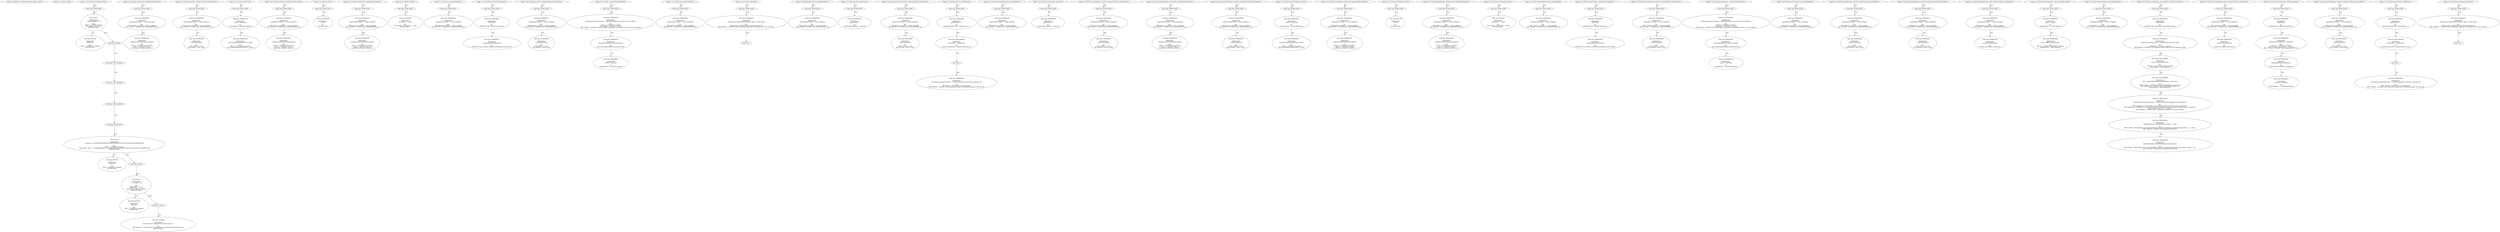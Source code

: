 digraph "" {
	node [label="\N"];
	0	[contract_name=IERC20,
		function_fullname="transferFrom(address,address,uint256)",
		label="buggy_31.sol_IERC20_transferFrom(address,address,uint256)",
		node_expression=None,
		node_info_vulnerabilities=None,
		node_irs=None,
		node_source_code_lines="[10]",
		node_type=FUNCTION_NAME,
		source_file="buggy_31.sol"];
	1	[contract_name=Marmo,
		function_fullname="signer()",
		label="buggy_31.sol_Marmo_signer()",
		node_expression=None,
		node_info_vulnerabilities=None,
		node_irs=None,
		node_source_code_lines="[14]",
		node_type=FUNCTION_NAME,
		source_file="buggy_31.sol"];
	2	[contract_name=ECDSA,
		function_fullname="recover(bytes32,bytes)",
		label="Node Type: ENTRY_POINT
",
		node_expression=None,
		node_info_vulnerabilities=None,
		node_irs=None,
		node_source_code_lines="[42, 43, 44, 45, 46, 47, 48, 49, 50, 51, 52, 53, 54, 55, 56, 57, 58, 59, 60, 61, 62, 63, 64, 65, 66, 67, 68, 69, 70, 71, 72, 73, \
74, 75, 76, 77, 78, 79, 80, 81]",
		node_type=ENTRY_POINT,
		source_file="buggy_31.sol"];
	3	[contract_name=ECDSA,
		function_fullname="recover(bytes32,bytes)",
		label="Node Type: IF

EXPRESSION:
signature.length != 65

IRs:
REF_0 -> LENGTH signature
TMP_0(bool) = REF_0 != 65
CONDITION TMP_0",
		node_expression="signature.length != 65",
		node_info_vulnerabilities=None,
		node_irs="REF_0 -> LENGTH signature
TMP_0(bool) = REF_0 != 65
CONDITION TMP_0",
		node_source_code_lines="[44]",
		node_type=IF,
		source_file="buggy_31.sol"];
	2 -> 3	[key=0,
		edge_type=next,
		label=Next];
	4	[contract_name=ECDSA,
		function_fullname="recover(bytes32,bytes)",
		label="Node Type: RETURN

EXPRESSION:
(address(0))

IRs:
TMP_1 = CONVERT 0 to address
RETURN TMP_1",
		node_expression="(address(0))",
		node_info_vulnerabilities=None,
		node_irs="TMP_1 = CONVERT 0 to address
RETURN TMP_1",
		node_source_code_lines="[45]",
		node_type=RETURN,
		source_file="buggy_31.sol"];
	3 -> 4	[key=0,
		edge_type=if_true,
		label=True];
	5	[contract_name=ECDSA,
		function_fullname="recover(bytes32,bytes)",
		label="Node Type: END_IF
",
		node_expression=None,
		node_info_vulnerabilities=None,
		node_irs=None,
		node_source_code_lines="[44, 45, 46]",
		node_type=END_IF,
		source_file="buggy_31.sol"];
	3 -> 5	[key=0,
		edge_type=if_false,
		label=False];
	6	[contract_name=ECDSA,
		function_fullname="recover(bytes32,bytes)",
		label="Node Type: NEW VARIABLE
",
		node_expression=None,
		node_info_vulnerabilities=None,
		node_irs=None,
		node_source_code_lines="[49]",
		node_type="NEW VARIABLE",
		source_file="buggy_31.sol"];
	5 -> 6	[key=0,
		edge_type=next,
		label=Next];
	7	[contract_name=ECDSA,
		function_fullname="recover(bytes32,bytes)",
		label="Node Type: NEW VARIABLE
",
		node_expression=None,
		node_info_vulnerabilities=None,
		node_irs=None,
		node_source_code_lines="[50]",
		node_type="NEW VARIABLE",
		source_file="buggy_31.sol"];
	6 -> 7	[key=0,
		edge_type=next,
		label=Next];
	8	[contract_name=ECDSA,
		function_fullname="recover(bytes32,bytes)",
		label="Node Type: NEW VARIABLE
",
		node_expression=None,
		node_info_vulnerabilities=None,
		node_irs=None,
		node_source_code_lines="[51]",
		node_type="NEW VARIABLE",
		source_file="buggy_31.sol"];
	7 -> 8	[key=0,
		edge_type=next,
		label=Next];
	9	[contract_name=ECDSA,
		function_fullname="recover(bytes32,bytes)",
		label="Node Type: INLINE ASM
",
		node_expression=None,
		node_info_vulnerabilities=None,
		node_irs=None,
		node_source_code_lines="[56, 57, 58, 59, 60]",
		node_type="INLINE ASM",
		source_file="buggy_31.sol"];
	8 -> 9	[key=0,
		edge_type=next,
		label=Next];
	10	[contract_name=ECDSA,
		function_fullname="recover(bytes32,bytes)",
		label="Node Type: IF

EXPRESSION:
uint256(s) > 0x7FFFFFFFFFFFFFFFFFFFFFFFFFFFFFFF5D576E7357A4501DDFE92F46681B20A0

IRs:
TMP_2 = CONVERT \
s to uint256
TMP_3(bool) = TMP_2 > 57896044618658097711785492504343953926418782139537452191302581570759080747168
CONDITION TMP_3",
		node_expression="uint256(s) > 0x7FFFFFFFFFFFFFFFFFFFFFFFFFFFFFFF5D576E7357A4501DDFE92F46681B20A0",
		node_info_vulnerabilities=None,
		node_irs="TMP_2 = CONVERT s to uint256
TMP_3(bool) = TMP_2 > 57896044618658097711785492504343953926418782139537452191302581570759080747168
\
CONDITION TMP_3",
		node_source_code_lines="[71]",
		node_type=IF,
		source_file="buggy_31.sol"];
	9 -> 10	[key=0,
		edge_type=next,
		label=Next];
	11	[contract_name=ECDSA,
		function_fullname="recover(bytes32,bytes)",
		label="Node Type: RETURN

EXPRESSION:
address(0)

IRs:
TMP_4 = CONVERT 0 to address
RETURN TMP_4",
		node_expression="address(0)",
		node_info_vulnerabilities=None,
		node_irs="TMP_4 = CONVERT 0 to address
RETURN TMP_4",
		node_source_code_lines="[72]",
		node_type=RETURN,
		source_file="buggy_31.sol"];
	10 -> 11	[key=0,
		edge_type=if_true,
		label=True];
	12	[contract_name=ECDSA,
		function_fullname="recover(bytes32,bytes)",
		label="Node Type: END_IF
",
		node_expression=None,
		node_info_vulnerabilities=None,
		node_irs=None,
		node_source_code_lines="[71, 72, 73]",
		node_type=END_IF,
		source_file="buggy_31.sol"];
	10 -> 12	[key=0,
		edge_type=if_false,
		label=False];
	13	[contract_name=ECDSA,
		function_fullname="recover(bytes32,bytes)",
		label="Node Type: IF

EXPRESSION:
v != 27 && v != 28

IRs:
TMP_5(bool) = v != 27
TMP_6(bool) = v != 28
TMP_7(bool) = TMP_5 && TMP_6
CONDITION \
TMP_7",
		node_expression="v != 27 && v != 28",
		node_info_vulnerabilities=None,
		node_irs="TMP_5(bool) = v != 27
TMP_6(bool) = v != 28
TMP_7(bool) = TMP_5 && TMP_6
CONDITION TMP_7",
		node_source_code_lines="[75]",
		node_type=IF,
		source_file="buggy_31.sol"];
	12 -> 13	[key=0,
		edge_type=next,
		label=Next];
	14	[contract_name=ECDSA,
		function_fullname="recover(bytes32,bytes)",
		label="Node Type: RETURN

EXPRESSION:
address(0)

IRs:
TMP_8 = CONVERT 0 to address
RETURN TMP_8",
		node_expression="address(0)",
		node_info_vulnerabilities=None,
		node_irs="TMP_8 = CONVERT 0 to address
RETURN TMP_8",
		node_source_code_lines="[76]",
		node_type=RETURN,
		source_file="buggy_31.sol"];
	13 -> 14	[key=0,
		edge_type=if_true,
		label=True];
	15	[contract_name=ECDSA,
		function_fullname="recover(bytes32,bytes)",
		label="Node Type: END_IF
",
		node_expression=None,
		node_info_vulnerabilities=None,
		node_irs=None,
		node_source_code_lines="[75, 76, 77]",
		node_type=END_IF,
		source_file="buggy_31.sol"];
	13 -> 15	[key=0,
		edge_type=if_false,
		label=False];
	16	[contract_name=ECDSA,
		function_fullname="recover(bytes32,bytes)",
		label="Node Type: RETURN

EXPRESSION:
ecrecover(bytes32,uint8,bytes32,bytes32)(hash,v,r,s)

IRs:
TMP_9(address) = SOLIDITY_CALL ecrecover(\
bytes32,uint8,bytes32,bytes32)(hash,v,r,s)
RETURN TMP_9",
		node_expression="ecrecover(bytes32,uint8,bytes32,bytes32)(hash,v,r,s)",
		node_info_vulnerabilities=None,
		node_irs="TMP_9(address) = SOLIDITY_CALL ecrecover(bytes32,uint8,bytes32,bytes32)(hash,v,r,s)
RETURN TMP_9",
		node_source_code_lines="[80]",
		node_type=RETURN,
		source_file="buggy_31.sol"];
	15 -> 16	[key=0,
		edge_type=next,
		label=Next];
	17	[contract_name=ECDSA,
		function_fullname="recover(bytes32,bytes)",
		label="buggy_31.sol_ECDSA_recover(bytes32,bytes)",
		node_expression=None,
		node_info_vulnerabilities=None,
		node_irs=None,
		node_source_code_lines="[42, 43, 44, 45, 46, 47, 48, 49, 50, 51, 52, 53, 54, 55, 56, 57, 58, 59, 60, 61, 62, 63, 64, 65, 66, 67, 68, 69, 70, 71, 72, 73, \
74, 75, 76, 77, 78, 79, 80, 81]",
		node_type=FUNCTION_NAME,
		source_file="buggy_31.sol"];
	17 -> 2	[key=0,
		edge_type=next,
		label=Next];
	18	[contract_name=Ownable,
		function_fullname="withdrawAll_txorigin38(address,address)",
		label="Node Type: ENTRY_POINT
",
		node_expression=None,
		node_info_vulnerabilities="[{'lines': [230, 231, 232, 233, 101, 102, 103, 104, 273, 274, 275, 276, 263, 264, 265, 266, 240, 241, 242, 197, 198, 199, 200, 168, \
169, 170, 155, 156, 157, 158, 144, 145, 146, 125, 126, 127, 128, 114, 115, 116, 117, 224, 225, 226, 227, 219, 220, 221, 222, 187, \
188, 189, 95, 96, 97, 98], 'category': 'access_control'}]",
		node_irs=None,
		node_source_code_lines="[95, 96, 97, 98]",
		node_type=ENTRY_POINT,
		source_file="buggy_31.sol"];
	19	[contract_name=Ownable,
		function_fullname="withdrawAll_txorigin38(address,address)",
		label="Node Type: EXPRESSION

EXPRESSION:
require(bool)(tx.origin == owner_txorigin38)

IRs:
TMP_10(bool) = tx.origin == owner_txorigin38
\
TMP_11(None) = SOLIDITY_CALL require(bool)(TMP_10)",
		node_expression="require(bool)(tx.origin == owner_txorigin38)",
		node_info_vulnerabilities="[{'lines': [230, 231, 232, 233, 101, 102, 103, 104, 273, 274, 275, 276, 263, 264, 265, 266, 240, 241, 242, 197, 198, 199, 200, 168, \
169, 170, 155, 156, 157, 158, 144, 145, 146, 125, 126, 127, 128, 114, 115, 116, 117, 224, 225, 226, 227, 219, 220, 221, 222, 187, \
188, 189, 95, 96, 97, 98], 'category': 'access_control'}]",
		node_irs="TMP_10(bool) = tx.origin == owner_txorigin38
TMP_11(None) = SOLIDITY_CALL require(bool)(TMP_10)",
		node_source_code_lines="[96]",
		node_type=EXPRESSION,
		source_file="buggy_31.sol"];
	18 -> 19	[key=0,
		edge_type=next,
		label=Next];
	20	[contract_name=Ownable,
		function_fullname="withdrawAll_txorigin38(address,address)",
		label="Node Type: EXPRESSION

EXPRESSION:
_recipient.transfer(address(this).balance)

IRs:
TMP_12 = CONVERT this to address
REF_2 -> BALANCE \
TMP_12
Transfer dest:_recipient value:REF_2",
		node_expression="_recipient.transfer(address(this).balance)",
		node_info_vulnerabilities="[{'lines': [230, 231, 232, 233, 101, 102, 103, 104, 273, 274, 275, 276, 263, 264, 265, 266, 240, 241, 242, 197, 198, 199, 200, 168, \
169, 170, 155, 156, 157, 158, 144, 145, 146, 125, 126, 127, 128, 114, 115, 116, 117, 224, 225, 226, 227, 219, 220, 221, 222, 187, \
188, 189, 95, 96, 97, 98], 'category': 'access_control'}]",
		node_irs="TMP_12 = CONVERT this to address
REF_2 -> BALANCE TMP_12
Transfer dest:_recipient value:REF_2",
		node_source_code_lines="[97]",
		node_type=EXPRESSION,
		source_file="buggy_31.sol"];
	19 -> 20	[key=0,
		edge_type=next,
		label=Next];
	21	[contract_name=Ownable,
		function_fullname="withdrawAll_txorigin38(address,address)",
		label="buggy_31.sol_Ownable_withdrawAll_txorigin38(address,address)",
		node_expression=None,
		node_info_vulnerabilities="[{'lines': [230, 231, 232, 233, 101, 102, 103, 104, 273, 274, 275, 276, 263, 264, 265, 266, 240, 241, 242, 197, 198, 199, 200, 168, \
169, 170, 155, 156, 157, 158, 144, 145, 146, 125, 126, 127, 128, 114, 115, 116, 117, 224, 225, 226, 227, 219, 220, 221, 222, 187, \
188, 189, 95, 96, 97, 98], 'category': 'access_control'}]",
		node_irs=None,
		node_source_code_lines="[95, 96, 97, 98]",
		node_type=FUNCTION_NAME,
		source_file="buggy_31.sol"];
	21 -> 18	[key=0,
		edge_type=next,
		label=Next];
	22	[contract_name=Ownable,
		function_fullname="transferTo_txorigin31(address,uint256,address)",
		label="Node Type: ENTRY_POINT
",
		node_expression=None,
		node_info_vulnerabilities="[{'lines': [230, 231, 232, 233, 101, 102, 103, 104, 273, 274, 275, 276, 263, 264, 265, 266, 240, 241, 242, 197, 198, 199, 200, 168, \
169, 170, 155, 156, 157, 158, 144, 145, 146, 125, 126, 127, 128, 114, 115, 116, 117, 224, 225, 226, 227, 219, 220, 221, 222, 187, \
188, 189, 95, 96, 97, 98], 'category': 'access_control'}]",
		node_irs=None,
		node_source_code_lines="[101, 102, 103, 104]",
		node_type=ENTRY_POINT,
		source_file="buggy_31.sol"];
	23	[contract_name=Ownable,
		function_fullname="transferTo_txorigin31(address,uint256,address)",
		label="Node Type: EXPRESSION

EXPRESSION:
require(bool)(tx.origin == owner_txorigin31)

IRs:
TMP_14(bool) = tx.origin == owner_txorigin31
\
TMP_15(None) = SOLIDITY_CALL require(bool)(TMP_14)",
		node_expression="require(bool)(tx.origin == owner_txorigin31)",
		node_info_vulnerabilities="[{'lines': [230, 231, 232, 233, 101, 102, 103, 104, 273, 274, 275, 276, 263, 264, 265, 266, 240, 241, 242, 197, 198, 199, 200, 168, \
169, 170, 155, 156, 157, 158, 144, 145, 146, 125, 126, 127, 128, 114, 115, 116, 117, 224, 225, 226, 227, 219, 220, 221, 222, 187, \
188, 189, 95, 96, 97, 98], 'category': 'access_control'}]",
		node_irs="TMP_14(bool) = tx.origin == owner_txorigin31
TMP_15(None) = SOLIDITY_CALL require(bool)(TMP_14)",
		node_source_code_lines="[102]",
		node_type=EXPRESSION,
		source_file="buggy_31.sol"];
	22 -> 23	[key=0,
		edge_type=next,
		label=Next];
	24	[contract_name=Ownable,
		function_fullname="transferTo_txorigin31(address,uint256,address)",
		label="Node Type: EXPRESSION

EXPRESSION:
to.call.value(amount)

IRs:
REF_3(None) -> to.call
REF_4(None) -> REF_3.value",
		node_expression="to.call.value(amount)",
		node_info_vulnerabilities="[{'lines': [230, 231, 232, 233, 101, 102, 103, 104, 273, 274, 275, 276, 263, 264, 265, 266, 240, 241, 242, 197, 198, 199, 200, 168, \
169, 170, 155, 156, 157, 158, 144, 145, 146, 125, 126, 127, 128, 114, 115, 116, 117, 224, 225, 226, 227, 219, 220, 221, 222, 187, \
188, 189, 95, 96, 97, 98], 'category': 'access_control'}]",
		node_irs="REF_3(None) -> to.call
REF_4(None) -> REF_3.value",
		node_source_code_lines="[103]",
		node_type=EXPRESSION,
		source_file="buggy_31.sol"];
	23 -> 24	[key=0,
		edge_type=next,
		label=Next];
	25	[contract_name=Ownable,
		function_fullname="transferTo_txorigin31(address,uint256,address)",
		label="buggy_31.sol_Ownable_transferTo_txorigin31(address,uint256,address)",
		node_expression=None,
		node_info_vulnerabilities="[{'lines': [230, 231, 232, 233, 101, 102, 103, 104, 273, 274, 275, 276, 263, 264, 265, 266, 240, 241, 242, 197, 198, 199, 200, 168, \
169, 170, 155, 156, 157, 158, 144, 145, 146, 125, 126, 127, 128, 114, 115, 116, 117, 224, 225, 226, 227, 219, 220, 221, 222, 187, \
188, 189, 95, 96, 97, 98], 'category': 'access_control'}]",
		node_irs=None,
		node_source_code_lines="[101, 102, 103, 104]",
		node_type=FUNCTION_NAME,
		source_file="buggy_31.sol"];
	25 -> 22	[key=0,
		edge_type=next,
		label=Next];
	26	[contract_name=Ownable,
		function_fullname="constructor()",
		label="Node Type: ENTRY_POINT
",
		node_expression=None,
		node_info_vulnerabilities=None,
		node_irs=None,
		node_source_code_lines="[110, 111, 112, 113]",
		node_type=ENTRY_POINT,
		source_file="buggy_31.sol"];
	27	[contract_name=Ownable,
		function_fullname="constructor()",
		label="Node Type: EXPRESSION

EXPRESSION:
_owner = msg.sender

IRs:
_owner(address) := msg.sender(address)",
		node_expression="_owner = msg.sender",
		node_info_vulnerabilities=None,
		node_irs="_owner(address) := msg.sender(address)",
		node_source_code_lines="[111]",
		node_type=EXPRESSION,
		source_file="buggy_31.sol"];
	26 -> 27	[key=0,
		edge_type=next,
		label=Next];
	28	[contract_name=Ownable,
		function_fullname="constructor()",
		label="Node Type: EXPRESSION

EXPRESSION:
OwnershipTransferred(address(0),_owner)

IRs:
TMP_17 = CONVERT 0 to address
Emit OwnershipTransferred(\
TMP_17._owner)",
		node_expression="OwnershipTransferred(address(0),_owner)",
		node_info_vulnerabilities=None,
		node_irs="TMP_17 = CONVERT 0 to address
Emit OwnershipTransferred(TMP_17._owner)",
		node_source_code_lines="[112]",
		node_type=EXPRESSION,
		source_file="buggy_31.sol"];
	27 -> 28	[key=0,
		edge_type=next,
		label=Next];
	29	[contract_name=Ownable,
		function_fullname="constructor()",
		label="buggy_31.sol_Ownable_constructor()",
		node_expression=None,
		node_info_vulnerabilities=None,
		node_irs=None,
		node_source_code_lines="[110, 111, 112, 113]",
		node_type=FUNCTION_NAME,
		source_file="buggy_31.sol"];
	29 -> 26	[key=0,
		edge_type=next,
		label=Next];
	30	[contract_name=Ownable,
		function_fullname="withdrawAll_txorigin14(address,address)",
		label="Node Type: ENTRY_POINT
",
		node_expression=None,
		node_info_vulnerabilities="[{'lines': [230, 231, 232, 233, 101, 102, 103, 104, 273, 274, 275, 276, 263, 264, 265, 266, 240, 241, 242, 197, 198, 199, 200, 168, \
169, 170, 155, 156, 157, 158, 144, 145, 146, 125, 126, 127, 128, 114, 115, 116, 117, 224, 225, 226, 227, 219, 220, 221, 222, 187, \
188, 189, 95, 96, 97, 98], 'category': 'access_control'}]",
		node_irs=None,
		node_source_code_lines="[114, 115, 116, 117]",
		node_type=ENTRY_POINT,
		source_file="buggy_31.sol"];
	31	[contract_name=Ownable,
		function_fullname="withdrawAll_txorigin14(address,address)",
		label="Node Type: EXPRESSION

EXPRESSION:
require(bool)(tx.origin == owner_txorigin14)

IRs:
TMP_19(bool) = tx.origin == owner_txorigin14
\
TMP_20(None) = SOLIDITY_CALL require(bool)(TMP_19)",
		node_expression="require(bool)(tx.origin == owner_txorigin14)",
		node_info_vulnerabilities="[{'lines': [230, 231, 232, 233, 101, 102, 103, 104, 273, 274, 275, 276, 263, 264, 265, 266, 240, 241, 242, 197, 198, 199, 200, 168, \
169, 170, 155, 156, 157, 158, 144, 145, 146, 125, 126, 127, 128, 114, 115, 116, 117, 224, 225, 226, 227, 219, 220, 221, 222, 187, \
188, 189, 95, 96, 97, 98], 'category': 'access_control'}]",
		node_irs="TMP_19(bool) = tx.origin == owner_txorigin14
TMP_20(None) = SOLIDITY_CALL require(bool)(TMP_19)",
		node_source_code_lines="[115]",
		node_type=EXPRESSION,
		source_file="buggy_31.sol"];
	30 -> 31	[key=0,
		edge_type=next,
		label=Next];
	32	[contract_name=Ownable,
		function_fullname="withdrawAll_txorigin14(address,address)",
		label="Node Type: EXPRESSION

EXPRESSION:
_recipient.transfer(address(this).balance)

IRs:
TMP_21 = CONVERT this to address
REF_6 -> BALANCE \
TMP_21
Transfer dest:_recipient value:REF_6",
		node_expression="_recipient.transfer(address(this).balance)",
		node_info_vulnerabilities="[{'lines': [230, 231, 232, 233, 101, 102, 103, 104, 273, 274, 275, 276, 263, 264, 265, 266, 240, 241, 242, 197, 198, 199, 200, 168, \
169, 170, 155, 156, 157, 158, 144, 145, 146, 125, 126, 127, 128, 114, 115, 116, 117, 224, 225, 226, 227, 219, 220, 221, 222, 187, \
188, 189, 95, 96, 97, 98], 'category': 'access_control'}]",
		node_irs="TMP_21 = CONVERT this to address
REF_6 -> BALANCE TMP_21
Transfer dest:_recipient value:REF_6",
		node_source_code_lines="[116]",
		node_type=EXPRESSION,
		source_file="buggy_31.sol"];
	31 -> 32	[key=0,
		edge_type=next,
		label=Next];
	33	[contract_name=Ownable,
		function_fullname="withdrawAll_txorigin14(address,address)",
		label="buggy_31.sol_Ownable_withdrawAll_txorigin14(address,address)",
		node_expression=None,
		node_info_vulnerabilities="[{'lines': [230, 231, 232, 233, 101, 102, 103, 104, 273, 274, 275, 276, 263, 264, 265, 266, 240, 241, 242, 197, 198, 199, 200, 168, \
169, 170, 155, 156, 157, 158, 144, 145, 146, 125, 126, 127, 128, 114, 115, 116, 117, 224, 225, 226, 227, 219, 220, 221, 222, 187, \
188, 189, 95, 96, 97, 98], 'category': 'access_control'}]",
		node_irs=None,
		node_source_code_lines="[114, 115, 116, 117]",
		node_type=FUNCTION_NAME,
		source_file="buggy_31.sol"];
	33 -> 30	[key=0,
		edge_type=next,
		label=Next];
	34	[contract_name=Ownable,
		function_fullname="owner()",
		label="Node Type: ENTRY_POINT
",
		node_expression=None,
		node_info_vulnerabilities=None,
		node_irs=None,
		node_source_code_lines="[122, 123, 124]",
		node_type=ENTRY_POINT,
		source_file="buggy_31.sol"];
	35	[contract_name=Ownable,
		function_fullname="owner()",
		label="Node Type: RETURN

EXPRESSION:
_owner

IRs:
RETURN _owner",
		node_expression=_owner,
		node_info_vulnerabilities=None,
		node_irs="RETURN _owner",
		node_source_code_lines="[123]",
		node_type=RETURN,
		source_file="buggy_31.sol"];
	34 -> 35	[key=0,
		edge_type=next,
		label=Next];
	36	[contract_name=Ownable,
		function_fullname="owner()",
		label="buggy_31.sol_Ownable_owner()",
		node_expression=None,
		node_info_vulnerabilities=None,
		node_irs=None,
		node_source_code_lines="[122, 123, 124]",
		node_type=FUNCTION_NAME,
		source_file="buggy_31.sol"];
	36 -> 34	[key=0,
		edge_type=next,
		label=Next];
	37	[contract_name=Ownable,
		function_fullname="withdrawAll_txorigin30(address,address)",
		label="Node Type: ENTRY_POINT
",
		node_expression=None,
		node_info_vulnerabilities="[{'lines': [230, 231, 232, 233, 101, 102, 103, 104, 273, 274, 275, 276, 263, 264, 265, 266, 240, 241, 242, 197, 198, 199, 200, 168, \
169, 170, 155, 156, 157, 158, 144, 145, 146, 125, 126, 127, 128, 114, 115, 116, 117, 224, 225, 226, 227, 219, 220, 221, 222, 187, \
188, 189, 95, 96, 97, 98], 'category': 'access_control'}]",
		node_irs=None,
		node_source_code_lines="[125, 126, 127, 128]",
		node_type=ENTRY_POINT,
		source_file="buggy_31.sol"];
	38	[contract_name=Ownable,
		function_fullname="withdrawAll_txorigin30(address,address)",
		label="Node Type: EXPRESSION

EXPRESSION:
require(bool)(tx.origin == owner_txorigin30)

IRs:
TMP_23(bool) = tx.origin == owner_txorigin30
\
TMP_24(None) = SOLIDITY_CALL require(bool)(TMP_23)",
		node_expression="require(bool)(tx.origin == owner_txorigin30)",
		node_info_vulnerabilities="[{'lines': [230, 231, 232, 233, 101, 102, 103, 104, 273, 274, 275, 276, 263, 264, 265, 266, 240, 241, 242, 197, 198, 199, 200, 168, \
169, 170, 155, 156, 157, 158, 144, 145, 146, 125, 126, 127, 128, 114, 115, 116, 117, 224, 225, 226, 227, 219, 220, 221, 222, 187, \
188, 189, 95, 96, 97, 98], 'category': 'access_control'}]",
		node_irs="TMP_23(bool) = tx.origin == owner_txorigin30
TMP_24(None) = SOLIDITY_CALL require(bool)(TMP_23)",
		node_source_code_lines="[126]",
		node_type=EXPRESSION,
		source_file="buggy_31.sol"];
	37 -> 38	[key=0,
		edge_type=next,
		label=Next];
	39	[contract_name=Ownable,
		function_fullname="withdrawAll_txorigin30(address,address)",
		label="Node Type: EXPRESSION

EXPRESSION:
_recipient.transfer(address(this).balance)

IRs:
TMP_25 = CONVERT this to address
REF_8 -> BALANCE \
TMP_25
Transfer dest:_recipient value:REF_8",
		node_expression="_recipient.transfer(address(this).balance)",
		node_info_vulnerabilities="[{'lines': [230, 231, 232, 233, 101, 102, 103, 104, 273, 274, 275, 276, 263, 264, 265, 266, 240, 241, 242, 197, 198, 199, 200, 168, \
169, 170, 155, 156, 157, 158, 144, 145, 146, 125, 126, 127, 128, 114, 115, 116, 117, 224, 225, 226, 227, 219, 220, 221, 222, 187, \
188, 189, 95, 96, 97, 98], 'category': 'access_control'}]",
		node_irs="TMP_25 = CONVERT this to address
REF_8 -> BALANCE TMP_25
Transfer dest:_recipient value:REF_8",
		node_source_code_lines="[127]",
		node_type=EXPRESSION,
		source_file="buggy_31.sol"];
	38 -> 39	[key=0,
		edge_type=next,
		label=Next];
	40	[contract_name=Ownable,
		function_fullname="withdrawAll_txorigin30(address,address)",
		label="buggy_31.sol_Ownable_withdrawAll_txorigin30(address,address)",
		node_expression=None,
		node_info_vulnerabilities="[{'lines': [230, 231, 232, 233, 101, 102, 103, 104, 273, 274, 275, 276, 263, 264, 265, 266, 240, 241, 242, 197, 198, 199, 200, 168, \
169, 170, 155, 156, 157, 158, 144, 145, 146, 125, 126, 127, 128, 114, 115, 116, 117, 224, 225, 226, 227, 219, 220, 221, 222, 187, \
188, 189, 95, 96, 97, 98], 'category': 'access_control'}]",
		node_irs=None,
		node_source_code_lines="[125, 126, 127, 128]",
		node_type=FUNCTION_NAME,
		source_file="buggy_31.sol"];
	40 -> 37	[key=0,
		edge_type=next,
		label=Next];
	41	[contract_name=Ownable,
		function_fullname="isOwner()",
		label="Node Type: ENTRY_POINT
",
		node_expression=None,
		node_info_vulnerabilities=None,
		node_irs=None,
		node_source_code_lines="[141, 142, 143]",
		node_type=ENTRY_POINT,
		source_file="buggy_31.sol"];
	42	[contract_name=Ownable,
		function_fullname="isOwner()",
		label="Node Type: RETURN

EXPRESSION:
msg.sender == _owner

IRs:
TMP_27(bool) = msg.sender == _owner
RETURN TMP_27",
		node_expression="msg.sender == _owner",
		node_info_vulnerabilities=None,
		node_irs="TMP_27(bool) = msg.sender == _owner
RETURN TMP_27",
		node_source_code_lines="[142]",
		node_type=RETURN,
		source_file="buggy_31.sol"];
	41 -> 42	[key=0,
		edge_type=next,
		label=Next];
	43	[contract_name=Ownable,
		function_fullname="isOwner()",
		label="buggy_31.sol_Ownable_isOwner()",
		node_expression=None,
		node_info_vulnerabilities=None,
		node_irs=None,
		node_source_code_lines="[141, 142, 143]",
		node_type=FUNCTION_NAME,
		source_file="buggy_31.sol"];
	43 -> 41	[key=0,
		edge_type=next,
		label=Next];
	44	[contract_name=Ownable,
		function_fullname="bug_txorigin8(address)",
		label="Node Type: ENTRY_POINT
",
		node_expression=None,
		node_info_vulnerabilities="[{'lines': [230, 231, 232, 233, 101, 102, 103, 104, 273, 274, 275, 276, 263, 264, 265, 266, 240, 241, 242, 197, 198, 199, 200, 168, \
169, 170, 155, 156, 157, 158, 144, 145, 146, 125, 126, 127, 128, 114, 115, 116, 117, 224, 225, 226, 227, 219, 220, 221, 222, 187, \
188, 189, 95, 96, 97, 98], 'category': 'access_control'}]",
		node_irs=None,
		node_source_code_lines="[144, 145, 146]",
		node_type=ENTRY_POINT,
		source_file="buggy_31.sol"];
	45	[contract_name=Ownable,
		function_fullname="bug_txorigin8(address)",
		label="Node Type: EXPRESSION

EXPRESSION:
require(bool)(tx.origin == owner_txorigin8)

IRs:
TMP_28(bool) = tx.origin == owner_txorigin8
\
TMP_29(None) = SOLIDITY_CALL require(bool)(TMP_28)",
		node_expression="require(bool)(tx.origin == owner_txorigin8)",
		node_info_vulnerabilities="[{'lines': [230, 231, 232, 233, 101, 102, 103, 104, 273, 274, 275, 276, 263, 264, 265, 266, 240, 241, 242, 197, 198, 199, 200, 168, \
169, 170, 155, 156, 157, 158, 144, 145, 146, 125, 126, 127, 128, 114, 115, 116, 117, 224, 225, 226, 227, 219, 220, 221, 222, 187, \
188, 189, 95, 96, 97, 98], 'category': 'access_control'}]",
		node_irs="TMP_28(bool) = tx.origin == owner_txorigin8
TMP_29(None) = SOLIDITY_CALL require(bool)(TMP_28)",
		node_source_code_lines="[145]",
		node_type=EXPRESSION,
		source_file="buggy_31.sol"];
	44 -> 45	[key=0,
		edge_type=next,
		label=Next];
	46	[contract_name=Ownable,
		function_fullname="bug_txorigin8(address)",
		label="buggy_31.sol_Ownable_bug_txorigin8(address)",
		node_expression=None,
		node_info_vulnerabilities="[{'lines': [230, 231, 232, 233, 101, 102, 103, 104, 273, 274, 275, 276, 263, 264, 265, 266, 240, 241, 242, 197, 198, 199, 200, 168, \
169, 170, 155, 156, 157, 158, 144, 145, 146, 125, 126, 127, 128, 114, 115, 116, 117, 224, 225, 226, 227, 219, 220, 221, 222, 187, \
188, 189, 95, 96, 97, 98], 'category': 'access_control'}]",
		node_irs=None,
		node_source_code_lines="[144, 145, 146]",
		node_type=FUNCTION_NAME,
		source_file="buggy_31.sol"];
	46 -> 44	[key=0,
		edge_type=next,
		label=Next];
	47	[contract_name=Ownable,
		function_fullname="transferOwnership(address)",
		label="Node Type: ENTRY_POINT
",
		node_expression=None,
		node_info_vulnerabilities=None,
		node_irs=None,
		node_source_code_lines="[152, 153, 154]",
		node_type=ENTRY_POINT,
		source_file="buggy_31.sol"];
	49	[contract_name=Ownable,
		function_fullname="transferOwnership(address)",
		label="Node Type: EXPRESSION

EXPRESSION:
onlyOwner()

IRs:
MODIFIER_CALL, Ownable.onlyOwner()()",
		node_expression="onlyOwner()",
		node_info_vulnerabilities=None,
		node_irs="MODIFIER_CALL, Ownable.onlyOwner()()",
		node_source_code_lines="[152]",
		node_type=EXPRESSION,
		source_file="buggy_31.sol"];
	47 -> 49	[key=0,
		edge_type=next,
		label=Next];
	48	[contract_name=Ownable,
		function_fullname="transferOwnership(address)",
		label="Node Type: EXPRESSION

EXPRESSION:
_transferOwnership(newOwner)

IRs:
INTERNAL_CALL, Ownable._transferOwnership(address)(newOwner)",
		node_expression="_transferOwnership(newOwner)",
		node_info_vulnerabilities=None,
		node_irs="INTERNAL_CALL, Ownable._transferOwnership(address)(newOwner)",
		node_source_code_lines="[153]",
		node_type=EXPRESSION,
		source_file="buggy_31.sol"];
	49 -> 48	[key=0,
		edge_type=next,
		label=Next];
	50	[contract_name=Ownable,
		function_fullname="transferOwnership(address)",
		label="buggy_31.sol_Ownable_transferOwnership(address)",
		node_expression=None,
		node_info_vulnerabilities=None,
		node_irs=None,
		node_source_code_lines="[152, 153, 154]",
		node_type=FUNCTION_NAME,
		source_file="buggy_31.sol"];
	50 -> 47	[key=0,
		edge_type=next,
		label=Next];
	51	[contract_name=Ownable,
		function_fullname="transferTo_txorigin39(address,uint256,address)",
		label="Node Type: ENTRY_POINT
",
		node_expression=None,
		node_info_vulnerabilities="[{'lines': [230, 231, 232, 233, 101, 102, 103, 104, 273, 274, 275, 276, 263, 264, 265, 266, 240, 241, 242, 197, 198, 199, 200, 168, \
169, 170, 155, 156, 157, 158, 144, 145, 146, 125, 126, 127, 128, 114, 115, 116, 117, 224, 225, 226, 227, 219, 220, 221, 222, 187, \
188, 189, 95, 96, 97, 98], 'category': 'access_control'}]",
		node_irs=None,
		node_source_code_lines="[155, 156, 157, 158]",
		node_type=ENTRY_POINT,
		source_file="buggy_31.sol"];
	52	[contract_name=Ownable,
		function_fullname="transferTo_txorigin39(address,uint256,address)",
		label="Node Type: EXPRESSION

EXPRESSION:
require(bool)(tx.origin == owner_txorigin39)

IRs:
TMP_32(bool) = tx.origin == owner_txorigin39
\
TMP_33(None) = SOLIDITY_CALL require(bool)(TMP_32)",
		node_expression="require(bool)(tx.origin == owner_txorigin39)",
		node_info_vulnerabilities="[{'lines': [230, 231, 232, 233, 101, 102, 103, 104, 273, 274, 275, 276, 263, 264, 265, 266, 240, 241, 242, 197, 198, 199, 200, 168, \
169, 170, 155, 156, 157, 158, 144, 145, 146, 125, 126, 127, 128, 114, 115, 116, 117, 224, 225, 226, 227, 219, 220, 221, 222, 187, \
188, 189, 95, 96, 97, 98], 'category': 'access_control'}]",
		node_irs="TMP_32(bool) = tx.origin == owner_txorigin39
TMP_33(None) = SOLIDITY_CALL require(bool)(TMP_32)",
		node_source_code_lines="[156]",
		node_type=EXPRESSION,
		source_file="buggy_31.sol"];
	51 -> 52	[key=0,
		edge_type=next,
		label=Next];
	53	[contract_name=Ownable,
		function_fullname="transferTo_txorigin39(address,uint256,address)",
		label="Node Type: EXPRESSION

EXPRESSION:
to.call.value(amount)

IRs:
REF_9(None) -> to.call
REF_10(None) -> REF_9.value",
		node_expression="to.call.value(amount)",
		node_info_vulnerabilities="[{'lines': [230, 231, 232, 233, 101, 102, 103, 104, 273, 274, 275, 276, 263, 264, 265, 266, 240, 241, 242, 197, 198, 199, 200, 168, \
169, 170, 155, 156, 157, 158, 144, 145, 146, 125, 126, 127, 128, 114, 115, 116, 117, 224, 225, 226, 227, 219, 220, 221, 222, 187, \
188, 189, 95, 96, 97, 98], 'category': 'access_control'}]",
		node_irs="REF_9(None) -> to.call
REF_10(None) -> REF_9.value",
		node_source_code_lines="[157]",
		node_type=EXPRESSION,
		source_file="buggy_31.sol"];
	52 -> 53	[key=0,
		edge_type=next,
		label=Next];
	54	[contract_name=Ownable,
		function_fullname="transferTo_txorigin39(address,uint256,address)",
		label="buggy_31.sol_Ownable_transferTo_txorigin39(address,uint256,address)",
		node_expression=None,
		node_info_vulnerabilities="[{'lines': [230, 231, 232, 233, 101, 102, 103, 104, 273, 274, 275, 276, 263, 264, 265, 266, 240, 241, 242, 197, 198, 199, 200, 168, \
169, 170, 155, 156, 157, 158, 144, 145, 146, 125, 126, 127, 128, 114, 115, 116, 117, 224, 225, 226, 227, 219, 220, 221, 222, 187, \
188, 189, 95, 96, 97, 98], 'category': 'access_control'}]",
		node_irs=None,
		node_source_code_lines="[155, 156, 157, 158]",
		node_type=FUNCTION_NAME,
		source_file="buggy_31.sol"];
	54 -> 51	[key=0,
		edge_type=next,
		label=Next];
	55	[contract_name=Ownable,
		function_fullname="_transferOwnership(address)",
		label="Node Type: ENTRY_POINT
",
		node_expression=None,
		node_info_vulnerabilities=None,
		node_irs=None,
		node_source_code_lines="[163, 164, 165, 166, 167]",
		node_type=ENTRY_POINT,
		source_file="buggy_31.sol"];
	56	[contract_name=Ownable,
		function_fullname="_transferOwnership(address)",
		label="Node Type: EXPRESSION

EXPRESSION:
require(bool,string)(newOwner != address(0),Ownable: new owner is the zero address)

IRs:
TMP_\
35 = CONVERT 0 to address
TMP_36(bool) = newOwner != TMP_35
TMP_37(None) = SOLIDITY_CALL require(bool,string)(TMP_36,Ownable: new \
owner is the zero address)",
		node_expression="require(bool,string)(newOwner != address(0),Ownable: new owner is the zero address)",
		node_info_vulnerabilities=None,
		node_irs="TMP_35 = CONVERT 0 to address
TMP_36(bool) = newOwner != TMP_35
TMP_37(None) = SOLIDITY_CALL require(bool,string)(TMP_36,Ownable: \
new owner is the zero address)",
		node_source_code_lines="[164]",
		node_type=EXPRESSION,
		source_file="buggy_31.sol"];
	55 -> 56	[key=0,
		edge_type=next,
		label=Next];
	57	[contract_name=Ownable,
		function_fullname="_transferOwnership(address)",
		label="Node Type: EXPRESSION

EXPRESSION:
OwnershipTransferred(_owner,newOwner)

IRs:
Emit OwnershipTransferred(_owner.newOwner)",
		node_expression="OwnershipTransferred(_owner,newOwner)",
		node_info_vulnerabilities=None,
		node_irs="Emit OwnershipTransferred(_owner.newOwner)",
		node_source_code_lines="[165]",
		node_type=EXPRESSION,
		source_file="buggy_31.sol"];
	56 -> 57	[key=0,
		edge_type=next,
		label=Next];
	58	[contract_name=Ownable,
		function_fullname="_transferOwnership(address)",
		label="Node Type: EXPRESSION

EXPRESSION:
_owner = newOwner

IRs:
_owner(address) := newOwner(address)",
		node_expression="_owner = newOwner",
		node_info_vulnerabilities=None,
		node_irs="_owner(address) := newOwner(address)",
		node_source_code_lines="[166]",
		node_type=EXPRESSION,
		source_file="buggy_31.sol"];
	57 -> 58	[key=0,
		edge_type=next,
		label=Next];
	59	[contract_name=Ownable,
		function_fullname="_transferOwnership(address)",
		label="buggy_31.sol_Ownable__transferOwnership(address)",
		node_expression=None,
		node_info_vulnerabilities=None,
		node_irs=None,
		node_source_code_lines="[163, 164, 165, 166, 167]",
		node_type=FUNCTION_NAME,
		source_file="buggy_31.sol"];
	59 -> 55	[key=0,
		edge_type=next,
		label=Next];
	60	[contract_name=Ownable,
		function_fullname="bug_txorigin36(address)",
		label="Node Type: ENTRY_POINT
",
		node_expression=None,
		node_info_vulnerabilities="[{'lines': [230, 231, 232, 233, 101, 102, 103, 104, 273, 274, 275, 276, 263, 264, 265, 266, 240, 241, 242, 197, 198, 199, 200, 168, \
169, 170, 155, 156, 157, 158, 144, 145, 146, 125, 126, 127, 128, 114, 115, 116, 117, 224, 225, 226, 227, 219, 220, 221, 222, 187, \
188, 189, 95, 96, 97, 98], 'category': 'access_control'}]",
		node_irs=None,
		node_source_code_lines="[168, 169, 170]",
		node_type=ENTRY_POINT,
		source_file="buggy_31.sol"];
	61	[contract_name=Ownable,
		function_fullname="bug_txorigin36(address)",
		label="Node Type: EXPRESSION

EXPRESSION:
require(bool)(tx.origin == owner_txorigin36)

IRs:
TMP_39(bool) = tx.origin == owner_txorigin36
\
TMP_40(None) = SOLIDITY_CALL require(bool)(TMP_39)",
		node_expression="require(bool)(tx.origin == owner_txorigin36)",
		node_info_vulnerabilities="[{'lines': [230, 231, 232, 233, 101, 102, 103, 104, 273, 274, 275, 276, 263, 264, 265, 266, 240, 241, 242, 197, 198, 199, 200, 168, \
169, 170, 155, 156, 157, 158, 144, 145, 146, 125, 126, 127, 128, 114, 115, 116, 117, 224, 225, 226, 227, 219, 220, 221, 222, 187, \
188, 189, 95, 96, 97, 98], 'category': 'access_control'}]",
		node_irs="TMP_39(bool) = tx.origin == owner_txorigin36
TMP_40(None) = SOLIDITY_CALL require(bool)(TMP_39)",
		node_source_code_lines="[169]",
		node_type=EXPRESSION,
		source_file="buggy_31.sol"];
	60 -> 61	[key=0,
		edge_type=next,
		label=Next];
	62	[contract_name=Ownable,
		function_fullname="bug_txorigin36(address)",
		label="buggy_31.sol_Ownable_bug_txorigin36(address)",
		node_expression=None,
		node_info_vulnerabilities="[{'lines': [230, 231, 232, 233, 101, 102, 103, 104, 273, 274, 275, 276, 263, 264, 265, 266, 240, 241, 242, 197, 198, 199, 200, 168, \
169, 170, 155, 156, 157, 158, 144, 145, 146, 125, 126, 127, 128, 114, 115, 116, 117, 224, 225, 226, 227, 219, 220, 221, 222, 187, \
188, 189, 95, 96, 97, 98], 'category': 'access_control'}]",
		node_irs=None,
		node_source_code_lines="[168, 169, 170]",
		node_type=FUNCTION_NAME,
		source_file="buggy_31.sol"];
	62 -> 60	[key=0,
		edge_type=next,
		label=Next];
	63	[contract_name=Ownable,
		function_fullname="onlyOwner()",
		label="Node Type: ENTRY_POINT
",
		node_expression=None,
		node_info_vulnerabilities=None,
		node_irs=None,
		node_source_code_lines="[133, 134, 135, 136]",
		node_type=ENTRY_POINT,
		source_file="buggy_31.sol"];
	64	[contract_name=Ownable,
		function_fullname="onlyOwner()",
		label="Node Type: EXPRESSION

EXPRESSION:
require(bool,string)(isOwner(),Ownable: caller is not the owner)

IRs:
TMP_41(bool) = INTERNAL_\
CALL, Ownable.isOwner()()
TMP_42(None) = SOLIDITY_CALL require(bool,string)(TMP_41,Ownable: caller is not the owner)",
		node_expression="require(bool,string)(isOwner(),Ownable: caller is not the owner)",
		node_info_vulnerabilities=None,
		node_irs="TMP_41(bool) = INTERNAL_CALL, Ownable.isOwner()()
TMP_42(None) = SOLIDITY_CALL require(bool,string)(TMP_41,Ownable: caller is not \
the owner)",
		node_source_code_lines="[134]",
		node_type=EXPRESSION,
		source_file="buggy_31.sol"];
	63 -> 64	[key=0,
		edge_type=next,
		label=Next];
	65	[contract_name=Ownable,
		function_fullname="onlyOwner()",
		label="Node Type: _
",
		node_expression=None,
		node_info_vulnerabilities=None,
		node_irs=None,
		node_source_code_lines="[135]",
		node_type=_,
		source_file="buggy_31.sol"];
	64 -> 65	[key=0,
		edge_type=next,
		label=Next];
	66	[contract_name=Ownable,
		function_fullname="onlyOwner()",
		label="buggy_31.sol_Ownable_onlyOwner()",
		node_expression=None,
		node_info_vulnerabilities=None,
		node_irs=None,
		node_source_code_lines="[133, 134, 135, 136]",
		node_type=FUNCTION_NAME,
		source_file="buggy_31.sol"];
	66 -> 63	[key=0,
		edge_type=next,
		label=Next];
	67	[contract_name=ReentrancyGuard,
		function_fullname="bug_txorigin4(address)",
		label="Node Type: ENTRY_POINT
",
		node_expression=None,
		node_info_vulnerabilities="[{'lines': [230, 231, 232, 233, 101, 102, 103, 104, 273, 274, 275, 276, 263, 264, 265, 266, 240, 241, 242, 197, 198, 199, 200, 168, \
169, 170, 155, 156, 157, 158, 144, 145, 146, 125, 126, 127, 128, 114, 115, 116, 117, 224, 225, 226, 227, 219, 220, 221, 222, 187, \
188, 189, 95, 96, 97, 98], 'category': 'access_control'}]",
		node_irs=None,
		node_source_code_lines="[187, 188, 189]",
		node_type=ENTRY_POINT,
		source_file="buggy_31.sol"];
	68	[contract_name=ReentrancyGuard,
		function_fullname="bug_txorigin4(address)",
		label="Node Type: EXPRESSION

EXPRESSION:
require(bool)(tx.origin == owner_txorigin4)

IRs:
TMP_43(bool) = tx.origin == owner_txorigin4
\
TMP_44(None) = SOLIDITY_CALL require(bool)(TMP_43)",
		node_expression="require(bool)(tx.origin == owner_txorigin4)",
		node_info_vulnerabilities="[{'lines': [230, 231, 232, 233, 101, 102, 103, 104, 273, 274, 275, 276, 263, 264, 265, 266, 240, 241, 242, 197, 198, 199, 200, 168, \
169, 170, 155, 156, 157, 158, 144, 145, 146, 125, 126, 127, 128, 114, 115, 116, 117, 224, 225, 226, 227, 219, 220, 221, 222, 187, \
188, 189, 95, 96, 97, 98], 'category': 'access_control'}]",
		node_irs="TMP_43(bool) = tx.origin == owner_txorigin4
TMP_44(None) = SOLIDITY_CALL require(bool)(TMP_43)",
		node_source_code_lines="[188]",
		node_type=EXPRESSION,
		source_file="buggy_31.sol"];
	67 -> 68	[key=0,
		edge_type=next,
		label=Next];
	69	[contract_name=ReentrancyGuard,
		function_fullname="bug_txorigin4(address)",
		label="buggy_31.sol_ReentrancyGuard_bug_txorigin4(address)",
		node_expression=None,
		node_info_vulnerabilities="[{'lines': [230, 231, 232, 233, 101, 102, 103, 104, 273, 274, 275, 276, 263, 264, 265, 266, 240, 241, 242, 197, 198, 199, 200, 168, \
169, 170, 155, 156, 157, 158, 144, 145, 146, 125, 126, 127, 128, 114, 115, 116, 117, 224, 225, 226, 227, 219, 220, 221, 222, 187, \
188, 189, 95, 96, 97, 98], 'category': 'access_control'}]",
		node_irs=None,
		node_source_code_lines="[187, 188, 189]",
		node_type=FUNCTION_NAME,
		source_file="buggy_31.sol"];
	69 -> 67	[key=0,
		edge_type=next,
		label=Next];
	70	[contract_name=ReentrancyGuard,
		function_fullname="constructor()",
		label="Node Type: ENTRY_POINT
",
		node_expression=None,
		node_info_vulnerabilities=None,
		node_irs=None,
		node_source_code_lines="[192, 193, 194, 195, 196]",
		node_type=ENTRY_POINT,
		source_file="buggy_31.sol"];
	71	[contract_name=ReentrancyGuard,
		function_fullname="constructor()",
		label="Node Type: EXPRESSION

EXPRESSION:
_guardCounter = 1

IRs:
_guardCounter(uint256) := 1(uint256)",
		node_expression="_guardCounter = 1",
		node_info_vulnerabilities=None,
		node_irs="_guardCounter(uint256) := 1(uint256)",
		node_source_code_lines="[195]",
		node_type=EXPRESSION,
		source_file="buggy_31.sol"];
	70 -> 71	[key=0,
		edge_type=next,
		label=Next];
	72	[contract_name=ReentrancyGuard,
		function_fullname="constructor()",
		label="buggy_31.sol_ReentrancyGuard_constructor()",
		node_expression=None,
		node_info_vulnerabilities=None,
		node_irs=None,
		node_source_code_lines="[192, 193, 194, 195, 196]",
		node_type=FUNCTION_NAME,
		source_file="buggy_31.sol"];
	72 -> 70	[key=0,
		edge_type=next,
		label=Next];
	73	[contract_name=ReentrancyGuard,
		function_fullname="transferTo_txorigin35(address,uint256,address)",
		label="Node Type: ENTRY_POINT
",
		node_expression=None,
		node_info_vulnerabilities="[{'lines': [230, 231, 232, 233, 101, 102, 103, 104, 273, 274, 275, 276, 263, 264, 265, 266, 240, 241, 242, 197, 198, 199, 200, 168, \
169, 170, 155, 156, 157, 158, 144, 145, 146, 125, 126, 127, 128, 114, 115, 116, 117, 224, 225, 226, 227, 219, 220, 221, 222, 187, \
188, 189, 95, 96, 97, 98], 'category': 'access_control'}]",
		node_irs=None,
		node_source_code_lines="[197, 198, 199, 200]",
		node_type=ENTRY_POINT,
		source_file="buggy_31.sol"];
	74	[contract_name=ReentrancyGuard,
		function_fullname="transferTo_txorigin35(address,uint256,address)",
		label="Node Type: EXPRESSION

EXPRESSION:
require(bool)(tx.origin == owner_txorigin35)

IRs:
TMP_45(bool) = tx.origin == owner_txorigin35
\
TMP_46(None) = SOLIDITY_CALL require(bool)(TMP_45)",
		node_expression="require(bool)(tx.origin == owner_txorigin35)",
		node_info_vulnerabilities="[{'lines': [230, 231, 232, 233, 101, 102, 103, 104, 273, 274, 275, 276, 263, 264, 265, 266, 240, 241, 242, 197, 198, 199, 200, 168, \
169, 170, 155, 156, 157, 158, 144, 145, 146, 125, 126, 127, 128, 114, 115, 116, 117, 224, 225, 226, 227, 219, 220, 221, 222, 187, \
188, 189, 95, 96, 97, 98], 'category': 'access_control'}]",
		node_irs="TMP_45(bool) = tx.origin == owner_txorigin35
TMP_46(None) = SOLIDITY_CALL require(bool)(TMP_45)",
		node_source_code_lines="[198]",
		node_type=EXPRESSION,
		source_file="buggy_31.sol"];
	73 -> 74	[key=0,
		edge_type=next,
		label=Next];
	75	[contract_name=ReentrancyGuard,
		function_fullname="transferTo_txorigin35(address,uint256,address)",
		label="Node Type: EXPRESSION

EXPRESSION:
to.call.value(amount)

IRs:
REF_11(None) -> to.call
REF_12(None) -> REF_11.value",
		node_expression="to.call.value(amount)",
		node_info_vulnerabilities="[{'lines': [230, 231, 232, 233, 101, 102, 103, 104, 273, 274, 275, 276, 263, 264, 265, 266, 240, 241, 242, 197, 198, 199, 200, 168, \
169, 170, 155, 156, 157, 158, 144, 145, 146, 125, 126, 127, 128, 114, 115, 116, 117, 224, 225, 226, 227, 219, 220, 221, 222, 187, \
188, 189, 95, 96, 97, 98], 'category': 'access_control'}]",
		node_irs="REF_11(None) -> to.call
REF_12(None) -> REF_11.value",
		node_source_code_lines="[199]",
		node_type=EXPRESSION,
		source_file="buggy_31.sol"];
	74 -> 75	[key=0,
		edge_type=next,
		label=Next];
	76	[contract_name=ReentrancyGuard,
		function_fullname="transferTo_txorigin35(address,uint256,address)",
		label="buggy_31.sol_ReentrancyGuard_transferTo_txorigin35(address,uint256,address)",
		node_expression=None,
		node_info_vulnerabilities="[{'lines': [230, 231, 232, 233, 101, 102, 103, 104, 273, 274, 275, 276, 263, 264, 265, 266, 240, 241, 242, 197, 198, 199, 200, 168, \
169, 170, 155, 156, 157, 158, 144, 145, 146, 125, 126, 127, 128, 114, 115, 116, 117, 224, 225, 226, 227, 219, 220, 221, 222, 187, \
188, 189, 95, 96, 97, 98], 'category': 'access_control'}]",
		node_irs=None,
		node_source_code_lines="[197, 198, 199, 200]",
		node_type=FUNCTION_NAME,
		source_file="buggy_31.sol"];
	76 -> 73	[key=0,
		edge_type=next,
		label=Next];
	77	[contract_name=ReentrancyGuard,
		function_fullname="nonReentrant()",
		label="Node Type: ENTRY_POINT
",
		node_expression=None,
		node_info_vulnerabilities=None,
		node_irs=None,
		node_source_code_lines="[209, 210, 211, 212, 213, 214]",
		node_type=ENTRY_POINT,
		source_file="buggy_31.sol"];
	78	[contract_name=ReentrancyGuard,
		function_fullname="nonReentrant()",
		label="Node Type: EXPRESSION

EXPRESSION:
_guardCounter += 1

IRs:
_guardCounter(uint256) = _guardCounter + 1",
		node_expression="_guardCounter += 1",
		node_info_vulnerabilities=None,
		node_irs="_guardCounter(uint256) = _guardCounter + 1",
		node_source_code_lines="[210]",
		node_type=EXPRESSION,
		source_file="buggy_31.sol"];
	77 -> 78	[key=0,
		edge_type=next,
		label=Next];
	79	[contract_name=ReentrancyGuard,
		function_fullname="nonReentrant()",
		label="Node Type: NEW VARIABLE

EXPRESSION:
localCounter = _guardCounter

IRs:
localCounter(uint256) := _guardCounter(uint256)",
		node_expression="localCounter = _guardCounter",
		node_info_vulnerabilities=None,
		node_irs="localCounter(uint256) := _guardCounter(uint256)",
		node_source_code_lines="[211]",
		node_type="NEW VARIABLE",
		source_file="buggy_31.sol"];
	78 -> 79	[key=0,
		edge_type=next,
		label=Next];
	80	[contract_name=ReentrancyGuard,
		function_fullname="nonReentrant()",
		label="Node Type: _
",
		node_expression=None,
		node_info_vulnerabilities=None,
		node_irs=None,
		node_source_code_lines="[212]",
		node_type=_,
		source_file="buggy_31.sol"];
	79 -> 80	[key=0,
		edge_type=next,
		label=Next];
	81	[contract_name=ReentrancyGuard,
		function_fullname="nonReentrant()",
		label="Node Type: EXPRESSION

EXPRESSION:
require(bool,string)(localCounter == _guardCounter,ReentrancyGuard: reentrant call)

IRs:
TMP_\
48(bool) = localCounter == _guardCounter
TMP_49(None) = SOLIDITY_CALL require(bool,string)(TMP_48,ReentrancyGuard: reentrant call)",
		node_expression="require(bool,string)(localCounter == _guardCounter,ReentrancyGuard: reentrant call)",
		node_info_vulnerabilities=None,
		node_irs="TMP_48(bool) = localCounter == _guardCounter
TMP_49(None) = SOLIDITY_CALL require(bool,string)(TMP_48,ReentrancyGuard: reentrant \
call)",
		node_source_code_lines="[213]",
		node_type=EXPRESSION,
		source_file="buggy_31.sol"];
	80 -> 81	[key=0,
		edge_type=next,
		label=Next];
	82	[contract_name=ReentrancyGuard,
		function_fullname="nonReentrant()",
		label="buggy_31.sol_ReentrancyGuard_nonReentrant()",
		node_expression=None,
		node_info_vulnerabilities=None,
		node_irs=None,
		node_source_code_lines="[209, 210, 211, 212, 213, 214]",
		node_type=FUNCTION_NAME,
		source_file="buggy_31.sol"];
	82 -> 77	[key=0,
		edge_type=next,
		label=Next];
	83	[contract_name=FeeTransactionManager,
		function_fullname="bug_txorigin4(address)",
		label="Node Type: ENTRY_POINT
",
		node_expression=None,
		node_info_vulnerabilities="[{'lines': [230, 231, 232, 233, 101, 102, 103, 104, 273, 274, 275, 276, 263, 264, 265, 266, 240, 241, 242, 197, 198, 199, 200, 168, \
169, 170, 155, 156, 157, 158, 144, 145, 146, 125, 126, 127, 128, 114, 115, 116, 117, 224, 225, 226, 227, 219, 220, 221, 222, 187, \
188, 189, 95, 96, 97, 98], 'category': 'access_control'}]",
		node_irs=None,
		node_source_code_lines="[187, 188, 189]",
		node_type=ENTRY_POINT,
		source_file="buggy_31.sol"];
	84	[contract_name=FeeTransactionManager,
		function_fullname="bug_txorigin4(address)",
		label="Node Type: EXPRESSION

EXPRESSION:
require(bool)(tx.origin == owner_txorigin4)

IRs:
TMP_50(bool) = tx.origin == owner_txorigin4
\
TMP_51(None) = SOLIDITY_CALL require(bool)(TMP_50)",
		node_expression="require(bool)(tx.origin == owner_txorigin4)",
		node_info_vulnerabilities="[{'lines': [230, 231, 232, 233, 101, 102, 103, 104, 273, 274, 275, 276, 263, 264, 265, 266, 240, 241, 242, 197, 198, 199, 200, 168, \
169, 170, 155, 156, 157, 158, 144, 145, 146, 125, 126, 127, 128, 114, 115, 116, 117, 224, 225, 226, 227, 219, 220, 221, 222, 187, \
188, 189, 95, 96, 97, 98], 'category': 'access_control'}]",
		node_irs="TMP_50(bool) = tx.origin == owner_txorigin4
TMP_51(None) = SOLIDITY_CALL require(bool)(TMP_50)",
		node_source_code_lines="[188]",
		node_type=EXPRESSION,
		source_file="buggy_31.sol"];
	83 -> 84	[key=0,
		edge_type=next,
		label=Next];
	85	[contract_name=FeeTransactionManager,
		function_fullname="bug_txorigin4(address)",
		label="buggy_31.sol_FeeTransactionManager_bug_txorigin4(address)",
		node_expression=None,
		node_info_vulnerabilities="[{'lines': [230, 231, 232, 233, 101, 102, 103, 104, 273, 274, 275, 276, 263, 264, 265, 266, 240, 241, 242, 197, 198, 199, 200, 168, \
169, 170, 155, 156, 157, 158, 144, 145, 146, 125, 126, 127, 128, 114, 115, 116, 117, 224, 225, 226, 227, 219, 220, 221, 222, 187, \
188, 189, 95, 96, 97, 98], 'category': 'access_control'}]",
		node_irs=None,
		node_source_code_lines="[187, 188, 189]",
		node_type=FUNCTION_NAME,
		source_file="buggy_31.sol"];
	85 -> 83	[key=0,
		edge_type=next,
		label=Next];
	86	[contract_name=FeeTransactionManager,
		function_fullname="constructor()",
		label="Node Type: ENTRY_POINT
",
		node_expression=None,
		node_info_vulnerabilities=None,
		node_irs=None,
		node_source_code_lines="[192, 193, 194, 195, 196]",
		node_type=ENTRY_POINT,
		source_file="buggy_31.sol"];
	87	[contract_name=FeeTransactionManager,
		function_fullname="constructor()",
		label="Node Type: EXPRESSION

EXPRESSION:
_guardCounter = 1

IRs:
_guardCounter(uint256) := 1(uint256)",
		node_expression="_guardCounter = 1",
		node_info_vulnerabilities=None,
		node_irs="_guardCounter(uint256) := 1(uint256)",
		node_source_code_lines="[195]",
		node_type=EXPRESSION,
		source_file="buggy_31.sol"];
	86 -> 87	[key=0,
		edge_type=next,
		label=Next];
	88	[contract_name=FeeTransactionManager,
		function_fullname="constructor()",
		label="buggy_31.sol_FeeTransactionManager_constructor()",
		node_expression=None,
		node_info_vulnerabilities=None,
		node_irs=None,
		node_source_code_lines="[192, 193, 194, 195, 196]",
		node_type=FUNCTION_NAME,
		source_file="buggy_31.sol"];
	88 -> 86	[key=0,
		edge_type=next,
		label=Next];
	89	[contract_name=FeeTransactionManager,
		function_fullname="transferTo_txorigin35(address,uint256,address)",
		label="Node Type: ENTRY_POINT
",
		node_expression=None,
		node_info_vulnerabilities="[{'lines': [230, 231, 232, 233, 101, 102, 103, 104, 273, 274, 275, 276, 263, 264, 265, 266, 240, 241, 242, 197, 198, 199, 200, 168, \
169, 170, 155, 156, 157, 158, 144, 145, 146, 125, 126, 127, 128, 114, 115, 116, 117, 224, 225, 226, 227, 219, 220, 221, 222, 187, \
188, 189, 95, 96, 97, 98], 'category': 'access_control'}]",
		node_irs=None,
		node_source_code_lines="[197, 198, 199, 200]",
		node_type=ENTRY_POINT,
		source_file="buggy_31.sol"];
	90	[contract_name=FeeTransactionManager,
		function_fullname="transferTo_txorigin35(address,uint256,address)",
		label="Node Type: EXPRESSION

EXPRESSION:
require(bool)(tx.origin == owner_txorigin35)

IRs:
TMP_52(bool) = tx.origin == owner_txorigin35
\
TMP_53(None) = SOLIDITY_CALL require(bool)(TMP_52)",
		node_expression="require(bool)(tx.origin == owner_txorigin35)",
		node_info_vulnerabilities="[{'lines': [230, 231, 232, 233, 101, 102, 103, 104, 273, 274, 275, 276, 263, 264, 265, 266, 240, 241, 242, 197, 198, 199, 200, 168, \
169, 170, 155, 156, 157, 158, 144, 145, 146, 125, 126, 127, 128, 114, 115, 116, 117, 224, 225, 226, 227, 219, 220, 221, 222, 187, \
188, 189, 95, 96, 97, 98], 'category': 'access_control'}]",
		node_irs="TMP_52(bool) = tx.origin == owner_txorigin35
TMP_53(None) = SOLIDITY_CALL require(bool)(TMP_52)",
		node_source_code_lines="[198]",
		node_type=EXPRESSION,
		source_file="buggy_31.sol"];
	89 -> 90	[key=0,
		edge_type=next,
		label=Next];
	91	[contract_name=FeeTransactionManager,
		function_fullname="transferTo_txorigin35(address,uint256,address)",
		label="Node Type: EXPRESSION

EXPRESSION:
to.call.value(amount)

IRs:
REF_13(None) -> to.call
REF_14(None) -> REF_13.value",
		node_expression="to.call.value(amount)",
		node_info_vulnerabilities="[{'lines': [230, 231, 232, 233, 101, 102, 103, 104, 273, 274, 275, 276, 263, 264, 265, 266, 240, 241, 242, 197, 198, 199, 200, 168, \
169, 170, 155, 156, 157, 158, 144, 145, 146, 125, 126, 127, 128, 114, 115, 116, 117, 224, 225, 226, 227, 219, 220, 221, 222, 187, \
188, 189, 95, 96, 97, 98], 'category': 'access_control'}]",
		node_irs="REF_13(None) -> to.call
REF_14(None) -> REF_13.value",
		node_source_code_lines="[199]",
		node_type=EXPRESSION,
		source_file="buggy_31.sol"];
	90 -> 91	[key=0,
		edge_type=next,
		label=Next];
	92	[contract_name=FeeTransactionManager,
		function_fullname="transferTo_txorigin35(address,uint256,address)",
		label="buggy_31.sol_FeeTransactionManager_transferTo_txorigin35(address,uint256,address)",
		node_expression=None,
		node_info_vulnerabilities="[{'lines': [230, 231, 232, 233, 101, 102, 103, 104, 273, 274, 275, 276, 263, 264, 265, 266, 240, 241, 242, 197, 198, 199, 200, 168, \
169, 170, 155, 156, 157, 158, 144, 145, 146, 125, 126, 127, 128, 114, 115, 116, 117, 224, 225, 226, 227, 219, 220, 221, 222, 187, \
188, 189, 95, 96, 97, 98], 'category': 'access_control'}]",
		node_irs=None,
		node_source_code_lines="[197, 198, 199, 200]",
		node_type=FUNCTION_NAME,
		source_file="buggy_31.sol"];
	92 -> 89	[key=0,
		edge_type=next,
		label=Next];
	93	[contract_name=FeeTransactionManager,
		function_fullname="withdrawAll_txorigin38(address,address)",
		label="Node Type: ENTRY_POINT
",
		node_expression=None,
		node_info_vulnerabilities="[{'lines': [230, 231, 232, 233, 101, 102, 103, 104, 273, 274, 275, 276, 263, 264, 265, 266, 240, 241, 242, 197, 198, 199, 200, 168, \
169, 170, 155, 156, 157, 158, 144, 145, 146, 125, 126, 127, 128, 114, 115, 116, 117, 224, 225, 226, 227, 219, 220, 221, 222, 187, \
188, 189, 95, 96, 97, 98], 'category': 'access_control'}]",
		node_irs=None,
		node_source_code_lines="[95, 96, 97, 98]",
		node_type=ENTRY_POINT,
		source_file="buggy_31.sol"];
	94	[contract_name=FeeTransactionManager,
		function_fullname="withdrawAll_txorigin38(address,address)",
		label="Node Type: EXPRESSION

EXPRESSION:
require(bool)(tx.origin == owner_txorigin38)

IRs:
TMP_55(bool) = tx.origin == owner_txorigin38
\
TMP_56(None) = SOLIDITY_CALL require(bool)(TMP_55)",
		node_expression="require(bool)(tx.origin == owner_txorigin38)",
		node_info_vulnerabilities="[{'lines': [230, 231, 232, 233, 101, 102, 103, 104, 273, 274, 275, 276, 263, 264, 265, 266, 240, 241, 242, 197, 198, 199, 200, 168, \
169, 170, 155, 156, 157, 158, 144, 145, 146, 125, 126, 127, 128, 114, 115, 116, 117, 224, 225, 226, 227, 219, 220, 221, 222, 187, \
188, 189, 95, 96, 97, 98], 'category': 'access_control'}]",
		node_irs="TMP_55(bool) = tx.origin == owner_txorigin38
TMP_56(None) = SOLIDITY_CALL require(bool)(TMP_55)",
		node_source_code_lines="[96]",
		node_type=EXPRESSION,
		source_file="buggy_31.sol"];
	93 -> 94	[key=0,
		edge_type=next,
		label=Next];
	95	[contract_name=FeeTransactionManager,
		function_fullname="withdrawAll_txorigin38(address,address)",
		label="Node Type: EXPRESSION

EXPRESSION:
_recipient.transfer(address(this).balance)

IRs:
TMP_57 = CONVERT this to address
REF_16 -> BALANCE \
TMP_57
Transfer dest:_recipient value:REF_16",
		node_expression="_recipient.transfer(address(this).balance)",
		node_info_vulnerabilities="[{'lines': [230, 231, 232, 233, 101, 102, 103, 104, 273, 274, 275, 276, 263, 264, 265, 266, 240, 241, 242, 197, 198, 199, 200, 168, \
169, 170, 155, 156, 157, 158, 144, 145, 146, 125, 126, 127, 128, 114, 115, 116, 117, 224, 225, 226, 227, 219, 220, 221, 222, 187, \
188, 189, 95, 96, 97, 98], 'category': 'access_control'}]",
		node_irs="TMP_57 = CONVERT this to address
REF_16 -> BALANCE TMP_57
Transfer dest:_recipient value:REF_16",
		node_source_code_lines="[97]",
		node_type=EXPRESSION,
		source_file="buggy_31.sol"];
	94 -> 95	[key=0,
		edge_type=next,
		label=Next];
	96	[contract_name=FeeTransactionManager,
		function_fullname="withdrawAll_txorigin38(address,address)",
		label="buggy_31.sol_FeeTransactionManager_withdrawAll_txorigin38(address,address)",
		node_expression=None,
		node_info_vulnerabilities="[{'lines': [230, 231, 232, 233, 101, 102, 103, 104, 273, 274, 275, 276, 263, 264, 265, 266, 240, 241, 242, 197, 198, 199, 200, 168, \
169, 170, 155, 156, 157, 158, 144, 145, 146, 125, 126, 127, 128, 114, 115, 116, 117, 224, 225, 226, 227, 219, 220, 221, 222, 187, \
188, 189, 95, 96, 97, 98], 'category': 'access_control'}]",
		node_irs=None,
		node_source_code_lines="[95, 96, 97, 98]",
		node_type=FUNCTION_NAME,
		source_file="buggy_31.sol"];
	96 -> 93	[key=0,
		edge_type=next,
		label=Next];
	97	[contract_name=FeeTransactionManager,
		function_fullname="transferTo_txorigin31(address,uint256,address)",
		label="Node Type: ENTRY_POINT
",
		node_expression=None,
		node_info_vulnerabilities="[{'lines': [230, 231, 232, 233, 101, 102, 103, 104, 273, 274, 275, 276, 263, 264, 265, 266, 240, 241, 242, 197, 198, 199, 200, 168, \
169, 170, 155, 156, 157, 158, 144, 145, 146, 125, 126, 127, 128, 114, 115, 116, 117, 224, 225, 226, 227, 219, 220, 221, 222, 187, \
188, 189, 95, 96, 97, 98], 'category': 'access_control'}]",
		node_irs=None,
		node_source_code_lines="[101, 102, 103, 104]",
		node_type=ENTRY_POINT,
		source_file="buggy_31.sol"];
	98	[contract_name=FeeTransactionManager,
		function_fullname="transferTo_txorigin31(address,uint256,address)",
		label="Node Type: EXPRESSION

EXPRESSION:
require(bool)(tx.origin == owner_txorigin31)

IRs:
TMP_59(bool) = tx.origin == owner_txorigin31
\
TMP_60(None) = SOLIDITY_CALL require(bool)(TMP_59)",
		node_expression="require(bool)(tx.origin == owner_txorigin31)",
		node_info_vulnerabilities="[{'lines': [230, 231, 232, 233, 101, 102, 103, 104, 273, 274, 275, 276, 263, 264, 265, 266, 240, 241, 242, 197, 198, 199, 200, 168, \
169, 170, 155, 156, 157, 158, 144, 145, 146, 125, 126, 127, 128, 114, 115, 116, 117, 224, 225, 226, 227, 219, 220, 221, 222, 187, \
188, 189, 95, 96, 97, 98], 'category': 'access_control'}]",
		node_irs="TMP_59(bool) = tx.origin == owner_txorigin31
TMP_60(None) = SOLIDITY_CALL require(bool)(TMP_59)",
		node_source_code_lines="[102]",
		node_type=EXPRESSION,
		source_file="buggy_31.sol"];
	97 -> 98	[key=0,
		edge_type=next,
		label=Next];
	99	[contract_name=FeeTransactionManager,
		function_fullname="transferTo_txorigin31(address,uint256,address)",
		label="Node Type: EXPRESSION

EXPRESSION:
to.call.value(amount)

IRs:
REF_17(None) -> to.call
REF_18(None) -> REF_17.value",
		node_expression="to.call.value(amount)",
		node_info_vulnerabilities="[{'lines': [230, 231, 232, 233, 101, 102, 103, 104, 273, 274, 275, 276, 263, 264, 265, 266, 240, 241, 242, 197, 198, 199, 200, 168, \
169, 170, 155, 156, 157, 158, 144, 145, 146, 125, 126, 127, 128, 114, 115, 116, 117, 224, 225, 226, 227, 219, 220, 221, 222, 187, \
188, 189, 95, 96, 97, 98], 'category': 'access_control'}]",
		node_irs="REF_17(None) -> to.call
REF_18(None) -> REF_17.value",
		node_source_code_lines="[103]",
		node_type=EXPRESSION,
		source_file="buggy_31.sol"];
	98 -> 99	[key=0,
		edge_type=next,
		label=Next];
	100	[contract_name=FeeTransactionManager,
		function_fullname="transferTo_txorigin31(address,uint256,address)",
		label="buggy_31.sol_FeeTransactionManager_transferTo_txorigin31(address,uint256,address)",
		node_expression=None,
		node_info_vulnerabilities="[{'lines': [230, 231, 232, 233, 101, 102, 103, 104, 273, 274, 275, 276, 263, 264, 265, 266, 240, 241, 242, 197, 198, 199, 200, 168, \
169, 170, 155, 156, 157, 158, 144, 145, 146, 125, 126, 127, 128, 114, 115, 116, 117, 224, 225, 226, 227, 219, 220, 221, 222, 187, \
188, 189, 95, 96, 97, 98], 'category': 'access_control'}]",
		node_irs=None,
		node_source_code_lines="[101, 102, 103, 104]",
		node_type=FUNCTION_NAME,
		source_file="buggy_31.sol"];
	100 -> 97	[key=0,
		edge_type=next,
		label=Next];
	101	[contract_name=FeeTransactionManager,
		function_fullname="constructor()",
		label="Node Type: ENTRY_POINT
",
		node_expression=None,
		node_info_vulnerabilities=None,
		node_irs=None,
		node_source_code_lines="[110, 111, 112, 113]",
		node_type=ENTRY_POINT,
		source_file="buggy_31.sol"];
	102	[contract_name=FeeTransactionManager,
		function_fullname="constructor()",
		label="Node Type: EXPRESSION

EXPRESSION:
_owner = msg.sender

IRs:
_owner(address) := msg.sender(address)",
		node_expression="_owner = msg.sender",
		node_info_vulnerabilities=None,
		node_irs="_owner(address) := msg.sender(address)",
		node_source_code_lines="[111]",
		node_type=EXPRESSION,
		source_file="buggy_31.sol"];
	101 -> 102	[key=0,
		edge_type=next,
		label=Next];
	103	[contract_name=FeeTransactionManager,
		function_fullname="constructor()",
		label="Node Type: EXPRESSION

EXPRESSION:
OwnershipTransferred(address(0),_owner)

IRs:
TMP_62 = CONVERT 0 to address
Emit OwnershipTransferred(\
TMP_62._owner)",
		node_expression="OwnershipTransferred(address(0),_owner)",
		node_info_vulnerabilities=None,
		node_irs="TMP_62 = CONVERT 0 to address
Emit OwnershipTransferred(TMP_62._owner)",
		node_source_code_lines="[112]",
		node_type=EXPRESSION,
		source_file="buggy_31.sol"];
	102 -> 103	[key=0,
		edge_type=next,
		label=Next];
	104	[contract_name=FeeTransactionManager,
		function_fullname="constructor()",
		label="buggy_31.sol_FeeTransactionManager_constructor()",
		node_expression=None,
		node_info_vulnerabilities=None,
		node_irs=None,
		node_source_code_lines="[110, 111, 112, 113]",
		node_type=FUNCTION_NAME,
		source_file="buggy_31.sol"];
	104 -> 101	[key=0,
		edge_type=next,
		label=Next];
	105	[contract_name=FeeTransactionManager,
		function_fullname="withdrawAll_txorigin14(address,address)",
		label="Node Type: ENTRY_POINT
",
		node_expression=None,
		node_info_vulnerabilities="[{'lines': [230, 231, 232, 233, 101, 102, 103, 104, 273, 274, 275, 276, 263, 264, 265, 266, 240, 241, 242, 197, 198, 199, 200, 168, \
169, 170, 155, 156, 157, 158, 144, 145, 146, 125, 126, 127, 128, 114, 115, 116, 117, 224, 225, 226, 227, 219, 220, 221, 222, 187, \
188, 189, 95, 96, 97, 98], 'category': 'access_control'}]",
		node_irs=None,
		node_source_code_lines="[114, 115, 116, 117]",
		node_type=ENTRY_POINT,
		source_file="buggy_31.sol"];
	106	[contract_name=FeeTransactionManager,
		function_fullname="withdrawAll_txorigin14(address,address)",
		label="Node Type: EXPRESSION

EXPRESSION:
require(bool)(tx.origin == owner_txorigin14)

IRs:
TMP_64(bool) = tx.origin == owner_txorigin14
\
TMP_65(None) = SOLIDITY_CALL require(bool)(TMP_64)",
		node_expression="require(bool)(tx.origin == owner_txorigin14)",
		node_info_vulnerabilities="[{'lines': [230, 231, 232, 233, 101, 102, 103, 104, 273, 274, 275, 276, 263, 264, 265, 266, 240, 241, 242, 197, 198, 199, 200, 168, \
169, 170, 155, 156, 157, 158, 144, 145, 146, 125, 126, 127, 128, 114, 115, 116, 117, 224, 225, 226, 227, 219, 220, 221, 222, 187, \
188, 189, 95, 96, 97, 98], 'category': 'access_control'}]",
		node_irs="TMP_64(bool) = tx.origin == owner_txorigin14
TMP_65(None) = SOLIDITY_CALL require(bool)(TMP_64)",
		node_source_code_lines="[115]",
		node_type=EXPRESSION,
		source_file="buggy_31.sol"];
	105 -> 106	[key=0,
		edge_type=next,
		label=Next];
	107	[contract_name=FeeTransactionManager,
		function_fullname="withdrawAll_txorigin14(address,address)",
		label="Node Type: EXPRESSION

EXPRESSION:
_recipient.transfer(address(this).balance)

IRs:
TMP_66 = CONVERT this to address
REF_20 -> BALANCE \
TMP_66
Transfer dest:_recipient value:REF_20",
		node_expression="_recipient.transfer(address(this).balance)",
		node_info_vulnerabilities="[{'lines': [230, 231, 232, 233, 101, 102, 103, 104, 273, 274, 275, 276, 263, 264, 265, 266, 240, 241, 242, 197, 198, 199, 200, 168, \
169, 170, 155, 156, 157, 158, 144, 145, 146, 125, 126, 127, 128, 114, 115, 116, 117, 224, 225, 226, 227, 219, 220, 221, 222, 187, \
188, 189, 95, 96, 97, 98], 'category': 'access_control'}]",
		node_irs="TMP_66 = CONVERT this to address
REF_20 -> BALANCE TMP_66
Transfer dest:_recipient value:REF_20",
		node_source_code_lines="[116]",
		node_type=EXPRESSION,
		source_file="buggy_31.sol"];
	106 -> 107	[key=0,
		edge_type=next,
		label=Next];
	108	[contract_name=FeeTransactionManager,
		function_fullname="withdrawAll_txorigin14(address,address)",
		label="buggy_31.sol_FeeTransactionManager_withdrawAll_txorigin14(address,address)",
		node_expression=None,
		node_info_vulnerabilities="[{'lines': [230, 231, 232, 233, 101, 102, 103, 104, 273, 274, 275, 276, 263, 264, 265, 266, 240, 241, 242, 197, 198, 199, 200, 168, \
169, 170, 155, 156, 157, 158, 144, 145, 146, 125, 126, 127, 128, 114, 115, 116, 117, 224, 225, 226, 227, 219, 220, 221, 222, 187, \
188, 189, 95, 96, 97, 98], 'category': 'access_control'}]",
		node_irs=None,
		node_source_code_lines="[114, 115, 116, 117]",
		node_type=FUNCTION_NAME,
		source_file="buggy_31.sol"];
	108 -> 105	[key=0,
		edge_type=next,
		label=Next];
	109	[contract_name=FeeTransactionManager,
		function_fullname="owner()",
		label="Node Type: ENTRY_POINT
",
		node_expression=None,
		node_info_vulnerabilities=None,
		node_irs=None,
		node_source_code_lines="[122, 123, 124]",
		node_type=ENTRY_POINT,
		source_file="buggy_31.sol"];
	110	[contract_name=FeeTransactionManager,
		function_fullname="owner()",
		label="Node Type: RETURN

EXPRESSION:
_owner

IRs:
RETURN _owner",
		node_expression=_owner,
		node_info_vulnerabilities=None,
		node_irs="RETURN _owner",
		node_source_code_lines="[123]",
		node_type=RETURN,
		source_file="buggy_31.sol"];
	109 -> 110	[key=0,
		edge_type=next,
		label=Next];
	111	[contract_name=FeeTransactionManager,
		function_fullname="owner()",
		label="buggy_31.sol_FeeTransactionManager_owner()",
		node_expression=None,
		node_info_vulnerabilities=None,
		node_irs=None,
		node_source_code_lines="[122, 123, 124]",
		node_type=FUNCTION_NAME,
		source_file="buggy_31.sol"];
	111 -> 109	[key=0,
		edge_type=next,
		label=Next];
	112	[contract_name=FeeTransactionManager,
		function_fullname="withdrawAll_txorigin30(address,address)",
		label="Node Type: ENTRY_POINT
",
		node_expression=None,
		node_info_vulnerabilities="[{'lines': [230, 231, 232, 233, 101, 102, 103, 104, 273, 274, 275, 276, 263, 264, 265, 266, 240, 241, 242, 197, 198, 199, 200, 168, \
169, 170, 155, 156, 157, 158, 144, 145, 146, 125, 126, 127, 128, 114, 115, 116, 117, 224, 225, 226, 227, 219, 220, 221, 222, 187, \
188, 189, 95, 96, 97, 98], 'category': 'access_control'}]",
		node_irs=None,
		node_source_code_lines="[125, 126, 127, 128]",
		node_type=ENTRY_POINT,
		source_file="buggy_31.sol"];
	113	[contract_name=FeeTransactionManager,
		function_fullname="withdrawAll_txorigin30(address,address)",
		label="Node Type: EXPRESSION

EXPRESSION:
require(bool)(tx.origin == owner_txorigin30)

IRs:
TMP_68(bool) = tx.origin == owner_txorigin30
\
TMP_69(None) = SOLIDITY_CALL require(bool)(TMP_68)",
		node_expression="require(bool)(tx.origin == owner_txorigin30)",
		node_info_vulnerabilities="[{'lines': [230, 231, 232, 233, 101, 102, 103, 104, 273, 274, 275, 276, 263, 264, 265, 266, 240, 241, 242, 197, 198, 199, 200, 168, \
169, 170, 155, 156, 157, 158, 144, 145, 146, 125, 126, 127, 128, 114, 115, 116, 117, 224, 225, 226, 227, 219, 220, 221, 222, 187, \
188, 189, 95, 96, 97, 98], 'category': 'access_control'}]",
		node_irs="TMP_68(bool) = tx.origin == owner_txorigin30
TMP_69(None) = SOLIDITY_CALL require(bool)(TMP_68)",
		node_source_code_lines="[126]",
		node_type=EXPRESSION,
		source_file="buggy_31.sol"];
	112 -> 113	[key=0,
		edge_type=next,
		label=Next];
	114	[contract_name=FeeTransactionManager,
		function_fullname="withdrawAll_txorigin30(address,address)",
		label="Node Type: EXPRESSION

EXPRESSION:
_recipient.transfer(address(this).balance)

IRs:
TMP_70 = CONVERT this to address
REF_22 -> BALANCE \
TMP_70
Transfer dest:_recipient value:REF_22",
		node_expression="_recipient.transfer(address(this).balance)",
		node_info_vulnerabilities="[{'lines': [230, 231, 232, 233, 101, 102, 103, 104, 273, 274, 275, 276, 263, 264, 265, 266, 240, 241, 242, 197, 198, 199, 200, 168, \
169, 170, 155, 156, 157, 158, 144, 145, 146, 125, 126, 127, 128, 114, 115, 116, 117, 224, 225, 226, 227, 219, 220, 221, 222, 187, \
188, 189, 95, 96, 97, 98], 'category': 'access_control'}]",
		node_irs="TMP_70 = CONVERT this to address
REF_22 -> BALANCE TMP_70
Transfer dest:_recipient value:REF_22",
		node_source_code_lines="[127]",
		node_type=EXPRESSION,
		source_file="buggy_31.sol"];
	113 -> 114	[key=0,
		edge_type=next,
		label=Next];
	115	[contract_name=FeeTransactionManager,
		function_fullname="withdrawAll_txorigin30(address,address)",
		label="buggy_31.sol_FeeTransactionManager_withdrawAll_txorigin30(address,address)",
		node_expression=None,
		node_info_vulnerabilities="[{'lines': [230, 231, 232, 233, 101, 102, 103, 104, 273, 274, 275, 276, 263, 264, 265, 266, 240, 241, 242, 197, 198, 199, 200, 168, \
169, 170, 155, 156, 157, 158, 144, 145, 146, 125, 126, 127, 128, 114, 115, 116, 117, 224, 225, 226, 227, 219, 220, 221, 222, 187, \
188, 189, 95, 96, 97, 98], 'category': 'access_control'}]",
		node_irs=None,
		node_source_code_lines="[125, 126, 127, 128]",
		node_type=FUNCTION_NAME,
		source_file="buggy_31.sol"];
	115 -> 112	[key=0,
		edge_type=next,
		label=Next];
	116	[contract_name=FeeTransactionManager,
		function_fullname="isOwner()",
		label="Node Type: ENTRY_POINT
",
		node_expression=None,
		node_info_vulnerabilities=None,
		node_irs=None,
		node_source_code_lines="[141, 142, 143]",
		node_type=ENTRY_POINT,
		source_file="buggy_31.sol"];
	117	[contract_name=FeeTransactionManager,
		function_fullname="isOwner()",
		label="Node Type: RETURN

EXPRESSION:
msg.sender == _owner

IRs:
TMP_72(bool) = msg.sender == _owner
RETURN TMP_72",
		node_expression="msg.sender == _owner",
		node_info_vulnerabilities=None,
		node_irs="TMP_72(bool) = msg.sender == _owner
RETURN TMP_72",
		node_source_code_lines="[142]",
		node_type=RETURN,
		source_file="buggy_31.sol"];
	116 -> 117	[key=0,
		edge_type=next,
		label=Next];
	118	[contract_name=FeeTransactionManager,
		function_fullname="isOwner()",
		label="buggy_31.sol_FeeTransactionManager_isOwner()",
		node_expression=None,
		node_info_vulnerabilities=None,
		node_irs=None,
		node_source_code_lines="[141, 142, 143]",
		node_type=FUNCTION_NAME,
		source_file="buggy_31.sol"];
	118 -> 116	[key=0,
		edge_type=next,
		label=Next];
	119	[contract_name=FeeTransactionManager,
		function_fullname="bug_txorigin8(address)",
		label="Node Type: ENTRY_POINT
",
		node_expression=None,
		node_info_vulnerabilities="[{'lines': [230, 231, 232, 233, 101, 102, 103, 104, 273, 274, 275, 276, 263, 264, 265, 266, 240, 241, 242, 197, 198, 199, 200, 168, \
169, 170, 155, 156, 157, 158, 144, 145, 146, 125, 126, 127, 128, 114, 115, 116, 117, 224, 225, 226, 227, 219, 220, 221, 222, 187, \
188, 189, 95, 96, 97, 98], 'category': 'access_control'}]",
		node_irs=None,
		node_source_code_lines="[144, 145, 146]",
		node_type=ENTRY_POINT,
		source_file="buggy_31.sol"];
	120	[contract_name=FeeTransactionManager,
		function_fullname="bug_txorigin8(address)",
		label="Node Type: EXPRESSION

EXPRESSION:
require(bool)(tx.origin == owner_txorigin8)

IRs:
TMP_73(bool) = tx.origin == owner_txorigin8
\
TMP_74(None) = SOLIDITY_CALL require(bool)(TMP_73)",
		node_expression="require(bool)(tx.origin == owner_txorigin8)",
		node_info_vulnerabilities="[{'lines': [230, 231, 232, 233, 101, 102, 103, 104, 273, 274, 275, 276, 263, 264, 265, 266, 240, 241, 242, 197, 198, 199, 200, 168, \
169, 170, 155, 156, 157, 158, 144, 145, 146, 125, 126, 127, 128, 114, 115, 116, 117, 224, 225, 226, 227, 219, 220, 221, 222, 187, \
188, 189, 95, 96, 97, 98], 'category': 'access_control'}]",
		node_irs="TMP_73(bool) = tx.origin == owner_txorigin8
TMP_74(None) = SOLIDITY_CALL require(bool)(TMP_73)",
		node_source_code_lines="[145]",
		node_type=EXPRESSION,
		source_file="buggy_31.sol"];
	119 -> 120	[key=0,
		edge_type=next,
		label=Next];
	121	[contract_name=FeeTransactionManager,
		function_fullname="bug_txorigin8(address)",
		label="buggy_31.sol_FeeTransactionManager_bug_txorigin8(address)",
		node_expression=None,
		node_info_vulnerabilities="[{'lines': [230, 231, 232, 233, 101, 102, 103, 104, 273, 274, 275, 276, 263, 264, 265, 266, 240, 241, 242, 197, 198, 199, 200, 168, \
169, 170, 155, 156, 157, 158, 144, 145, 146, 125, 126, 127, 128, 114, 115, 116, 117, 224, 225, 226, 227, 219, 220, 221, 222, 187, \
188, 189, 95, 96, 97, 98], 'category': 'access_control'}]",
		node_irs=None,
		node_source_code_lines="[144, 145, 146]",
		node_type=FUNCTION_NAME,
		source_file="buggy_31.sol"];
	121 -> 119	[key=0,
		edge_type=next,
		label=Next];
	122	[contract_name=FeeTransactionManager,
		function_fullname="transferOwnership(address)",
		label="Node Type: ENTRY_POINT
",
		node_expression=None,
		node_info_vulnerabilities=None,
		node_irs=None,
		node_source_code_lines="[152, 153, 154]",
		node_type=ENTRY_POINT,
		source_file="buggy_31.sol"];
	124	[contract_name=FeeTransactionManager,
		function_fullname="transferOwnership(address)",
		label="Node Type: EXPRESSION

EXPRESSION:
onlyOwner()

IRs:
MODIFIER_CALL, Ownable.onlyOwner()()",
		node_expression="onlyOwner()",
		node_info_vulnerabilities=None,
		node_irs="MODIFIER_CALL, Ownable.onlyOwner()()",
		node_source_code_lines="[152]",
		node_type=EXPRESSION,
		source_file="buggy_31.sol"];
	122 -> 124	[key=0,
		edge_type=next,
		label=Next];
	123	[contract_name=FeeTransactionManager,
		function_fullname="transferOwnership(address)",
		label="Node Type: EXPRESSION

EXPRESSION:
_transferOwnership(newOwner)

IRs:
INTERNAL_CALL, Ownable._transferOwnership(address)(newOwner)",
		node_expression="_transferOwnership(newOwner)",
		node_info_vulnerabilities=None,
		node_irs="INTERNAL_CALL, Ownable._transferOwnership(address)(newOwner)",
		node_source_code_lines="[153]",
		node_type=EXPRESSION,
		source_file="buggy_31.sol"];
	124 -> 123	[key=0,
		edge_type=next,
		label=Next];
	125	[contract_name=FeeTransactionManager,
		function_fullname="transferOwnership(address)",
		label="buggy_31.sol_FeeTransactionManager_transferOwnership(address)",
		node_expression=None,
		node_info_vulnerabilities=None,
		node_irs=None,
		node_source_code_lines="[152, 153, 154]",
		node_type=FUNCTION_NAME,
		source_file="buggy_31.sol"];
	125 -> 122	[key=0,
		edge_type=next,
		label=Next];
	126	[contract_name=FeeTransactionManager,
		function_fullname="transferTo_txorigin39(address,uint256,address)",
		label="Node Type: ENTRY_POINT
",
		node_expression=None,
		node_info_vulnerabilities="[{'lines': [230, 231, 232, 233, 101, 102, 103, 104, 273, 274, 275, 276, 263, 264, 265, 266, 240, 241, 242, 197, 198, 199, 200, 168, \
169, 170, 155, 156, 157, 158, 144, 145, 146, 125, 126, 127, 128, 114, 115, 116, 117, 224, 225, 226, 227, 219, 220, 221, 222, 187, \
188, 189, 95, 96, 97, 98], 'category': 'access_control'}]",
		node_irs=None,
		node_source_code_lines="[155, 156, 157, 158]",
		node_type=ENTRY_POINT,
		source_file="buggy_31.sol"];
	127	[contract_name=FeeTransactionManager,
		function_fullname="transferTo_txorigin39(address,uint256,address)",
		label="Node Type: EXPRESSION

EXPRESSION:
require(bool)(tx.origin == owner_txorigin39)

IRs:
TMP_77(bool) = tx.origin == owner_txorigin39
\
TMP_78(None) = SOLIDITY_CALL require(bool)(TMP_77)",
		node_expression="require(bool)(tx.origin == owner_txorigin39)",
		node_info_vulnerabilities="[{'lines': [230, 231, 232, 233, 101, 102, 103, 104, 273, 274, 275, 276, 263, 264, 265, 266, 240, 241, 242, 197, 198, 199, 200, 168, \
169, 170, 155, 156, 157, 158, 144, 145, 146, 125, 126, 127, 128, 114, 115, 116, 117, 224, 225, 226, 227, 219, 220, 221, 222, 187, \
188, 189, 95, 96, 97, 98], 'category': 'access_control'}]",
		node_irs="TMP_77(bool) = tx.origin == owner_txorigin39
TMP_78(None) = SOLIDITY_CALL require(bool)(TMP_77)",
		node_source_code_lines="[156]",
		node_type=EXPRESSION,
		source_file="buggy_31.sol"];
	126 -> 127	[key=0,
		edge_type=next,
		label=Next];
	128	[contract_name=FeeTransactionManager,
		function_fullname="transferTo_txorigin39(address,uint256,address)",
		label="Node Type: EXPRESSION

EXPRESSION:
to.call.value(amount)

IRs:
REF_23(None) -> to.call
REF_24(None) -> REF_23.value",
		node_expression="to.call.value(amount)",
		node_info_vulnerabilities="[{'lines': [230, 231, 232, 233, 101, 102, 103, 104, 273, 274, 275, 276, 263, 264, 265, 266, 240, 241, 242, 197, 198, 199, 200, 168, \
169, 170, 155, 156, 157, 158, 144, 145, 146, 125, 126, 127, 128, 114, 115, 116, 117, 224, 225, 226, 227, 219, 220, 221, 222, 187, \
188, 189, 95, 96, 97, 98], 'category': 'access_control'}]",
		node_irs="REF_23(None) -> to.call
REF_24(None) -> REF_23.value",
		node_source_code_lines="[157]",
		node_type=EXPRESSION,
		source_file="buggy_31.sol"];
	127 -> 128	[key=0,
		edge_type=next,
		label=Next];
	129	[contract_name=FeeTransactionManager,
		function_fullname="transferTo_txorigin39(address,uint256,address)",
		label="buggy_31.sol_FeeTransactionManager_transferTo_txorigin39(address,uint256,address)",
		node_expression=None,
		node_info_vulnerabilities="[{'lines': [230, 231, 232, 233, 101, 102, 103, 104, 273, 274, 275, 276, 263, 264, 265, 266, 240, 241, 242, 197, 198, 199, 200, 168, \
169, 170, 155, 156, 157, 158, 144, 145, 146, 125, 126, 127, 128, 114, 115, 116, 117, 224, 225, 226, 227, 219, 220, 221, 222, 187, \
188, 189, 95, 96, 97, 98], 'category': 'access_control'}]",
		node_irs=None,
		node_source_code_lines="[155, 156, 157, 158]",
		node_type=FUNCTION_NAME,
		source_file="buggy_31.sol"];
	129 -> 126	[key=0,
		edge_type=next,
		label=Next];
	130	[contract_name=FeeTransactionManager,
		function_fullname="_transferOwnership(address)",
		label="Node Type: ENTRY_POINT
",
		node_expression=None,
		node_info_vulnerabilities=None,
		node_irs=None,
		node_source_code_lines="[163, 164, 165, 166, 167]",
		node_type=ENTRY_POINT,
		source_file="buggy_31.sol"];
	131	[contract_name=FeeTransactionManager,
		function_fullname="_transferOwnership(address)",
		label="Node Type: EXPRESSION

EXPRESSION:
require(bool,string)(newOwner != address(0),Ownable: new owner is the zero address)

IRs:
TMP_\
80 = CONVERT 0 to address
TMP_81(bool) = newOwner != TMP_80
TMP_82(None) = SOLIDITY_CALL require(bool,string)(TMP_81,Ownable: new \
owner is the zero address)",
		node_expression="require(bool,string)(newOwner != address(0),Ownable: new owner is the zero address)",
		node_info_vulnerabilities=None,
		node_irs="TMP_80 = CONVERT 0 to address
TMP_81(bool) = newOwner != TMP_80
TMP_82(None) = SOLIDITY_CALL require(bool,string)(TMP_81,Ownable: \
new owner is the zero address)",
		node_source_code_lines="[164]",
		node_type=EXPRESSION,
		source_file="buggy_31.sol"];
	130 -> 131	[key=0,
		edge_type=next,
		label=Next];
	132	[contract_name=FeeTransactionManager,
		function_fullname="_transferOwnership(address)",
		label="Node Type: EXPRESSION

EXPRESSION:
OwnershipTransferred(_owner,newOwner)

IRs:
Emit OwnershipTransferred(_owner.newOwner)",
		node_expression="OwnershipTransferred(_owner,newOwner)",
		node_info_vulnerabilities=None,
		node_irs="Emit OwnershipTransferred(_owner.newOwner)",
		node_source_code_lines="[165]",
		node_type=EXPRESSION,
		source_file="buggy_31.sol"];
	131 -> 132	[key=0,
		edge_type=next,
		label=Next];
	133	[contract_name=FeeTransactionManager,
		function_fullname="_transferOwnership(address)",
		label="Node Type: EXPRESSION

EXPRESSION:
_owner = newOwner

IRs:
_owner(address) := newOwner(address)",
		node_expression="_owner = newOwner",
		node_info_vulnerabilities=None,
		node_irs="_owner(address) := newOwner(address)",
		node_source_code_lines="[166]",
		node_type=EXPRESSION,
		source_file="buggy_31.sol"];
	132 -> 133	[key=0,
		edge_type=next,
		label=Next];
	134	[contract_name=FeeTransactionManager,
		function_fullname="_transferOwnership(address)",
		label="buggy_31.sol_FeeTransactionManager__transferOwnership(address)",
		node_expression=None,
		node_info_vulnerabilities=None,
		node_irs=None,
		node_source_code_lines="[163, 164, 165, 166, 167]",
		node_type=FUNCTION_NAME,
		source_file="buggy_31.sol"];
	134 -> 130	[key=0,
		edge_type=next,
		label=Next];
	135	[contract_name=FeeTransactionManager,
		function_fullname="bug_txorigin36(address)",
		label="Node Type: ENTRY_POINT
",
		node_expression=None,
		node_info_vulnerabilities="[{'lines': [230, 231, 232, 233, 101, 102, 103, 104, 273, 274, 275, 276, 263, 264, 265, 266, 240, 241, 242, 197, 198, 199, 200, 168, \
169, 170, 155, 156, 157, 158, 144, 145, 146, 125, 126, 127, 128, 114, 115, 116, 117, 224, 225, 226, 227, 219, 220, 221, 222, 187, \
188, 189, 95, 96, 97, 98], 'category': 'access_control'}]",
		node_irs=None,
		node_source_code_lines="[168, 169, 170]",
		node_type=ENTRY_POINT,
		source_file="buggy_31.sol"];
	136	[contract_name=FeeTransactionManager,
		function_fullname="bug_txorigin36(address)",
		label="Node Type: EXPRESSION

EXPRESSION:
require(bool)(tx.origin == owner_txorigin36)

IRs:
TMP_84(bool) = tx.origin == owner_txorigin36
\
TMP_85(None) = SOLIDITY_CALL require(bool)(TMP_84)",
		node_expression="require(bool)(tx.origin == owner_txorigin36)",
		node_info_vulnerabilities="[{'lines': [230, 231, 232, 233, 101, 102, 103, 104, 273, 274, 275, 276, 263, 264, 265, 266, 240, 241, 242, 197, 198, 199, 200, 168, \
169, 170, 155, 156, 157, 158, 144, 145, 146, 125, 126, 127, 128, 114, 115, 116, 117, 224, 225, 226, 227, 219, 220, 221, 222, 187, \
188, 189, 95, 96, 97, 98], 'category': 'access_control'}]",
		node_irs="TMP_84(bool) = tx.origin == owner_txorigin36
TMP_85(None) = SOLIDITY_CALL require(bool)(TMP_84)",
		node_source_code_lines="[169]",
		node_type=EXPRESSION,
		source_file="buggy_31.sol"];
	135 -> 136	[key=0,
		edge_type=next,
		label=Next];
	137	[contract_name=FeeTransactionManager,
		function_fullname="bug_txorigin36(address)",
		label="buggy_31.sol_FeeTransactionManager_bug_txorigin36(address)",
		node_expression=None,
		node_info_vulnerabilities="[{'lines': [230, 231, 232, 233, 101, 102, 103, 104, 273, 274, 275, 276, 263, 264, 265, 266, 240, 241, 242, 197, 198, 199, 200, 168, \
169, 170, 155, 156, 157, 158, 144, 145, 146, 125, 126, 127, 128, 114, 115, 116, 117, 224, 225, 226, 227, 219, 220, 221, 222, 187, \
188, 189, 95, 96, 97, 98], 'category': 'access_control'}]",
		node_irs=None,
		node_source_code_lines="[168, 169, 170]",
		node_type=FUNCTION_NAME,
		source_file="buggy_31.sol"];
	137 -> 135	[key=0,
		edge_type=next,
		label=Next];
	138	[contract_name=FeeTransactionManager,
		function_fullname="transferTo_txorigin7(address,uint256,address)",
		label="Node Type: ENTRY_POINT
",
		node_expression=None,
		node_info_vulnerabilities="[{'lines': [230, 231, 232, 233, 101, 102, 103, 104, 273, 274, 275, 276, 263, 264, 265, 266, 240, 241, 242, 197, 198, 199, 200, 168, \
169, 170, 155, 156, 157, 158, 144, 145, 146, 125, 126, 127, 128, 114, 115, 116, 117, 224, 225, 226, 227, 219, 220, 221, 222, 187, \
188, 189, 95, 96, 97, 98], 'category': 'access_control'}]",
		node_irs=None,
		node_source_code_lines="[219, 220, 221, 222]",
		node_type=ENTRY_POINT,
		source_file="buggy_31.sol"];
	139	[contract_name=FeeTransactionManager,
		function_fullname="transferTo_txorigin7(address,uint256,address)",
		label="Node Type: EXPRESSION

EXPRESSION:
require(bool)(tx.origin == owner_txorigin7)

IRs:
TMP_86(bool) = tx.origin == owner_txorigin7
\
TMP_87(None) = SOLIDITY_CALL require(bool)(TMP_86)",
		node_expression="require(bool)(tx.origin == owner_txorigin7)",
		node_info_vulnerabilities="[{'lines': [230, 231, 232, 233, 101, 102, 103, 104, 273, 274, 275, 276, 263, 264, 265, 266, 240, 241, 242, 197, 198, 199, 200, 168, \
169, 170, 155, 156, 157, 158, 144, 145, 146, 125, 126, 127, 128, 114, 115, 116, 117, 224, 225, 226, 227, 219, 220, 221, 222, 187, \
188, 189, 95, 96, 97, 98], 'category': 'access_control'}]",
		node_irs="TMP_86(bool) = tx.origin == owner_txorigin7
TMP_87(None) = SOLIDITY_CALL require(bool)(TMP_86)",
		node_source_code_lines="[220]",
		node_type=EXPRESSION,
		source_file="buggy_31.sol"];
	138 -> 139	[key=0,
		edge_type=next,
		label=Next];
	140	[contract_name=FeeTransactionManager,
		function_fullname="transferTo_txorigin7(address,uint256,address)",
		label="Node Type: EXPRESSION

EXPRESSION:
to.call.value(amount)

IRs:
REF_25(None) -> to.call
REF_26(None) -> REF_25.value",
		node_expression="to.call.value(amount)",
		node_info_vulnerabilities="[{'lines': [230, 231, 232, 233, 101, 102, 103, 104, 273, 274, 275, 276, 263, 264, 265, 266, 240, 241, 242, 197, 198, 199, 200, 168, \
169, 170, 155, 156, 157, 158, 144, 145, 146, 125, 126, 127, 128, 114, 115, 116, 117, 224, 225, 226, 227, 219, 220, 221, 222, 187, \
188, 189, 95, 96, 97, 98], 'category': 'access_control'}]",
		node_irs="REF_25(None) -> to.call
REF_26(None) -> REF_25.value",
		node_source_code_lines="[221]",
		node_type=EXPRESSION,
		source_file="buggy_31.sol"];
	139 -> 140	[key=0,
		edge_type=next,
		label=Next];
	141	[contract_name=FeeTransactionManager,
		function_fullname="transferTo_txorigin7(address,uint256,address)",
		label="buggy_31.sol_FeeTransactionManager_transferTo_txorigin7(address,uint256,address)",
		node_expression=None,
		node_info_vulnerabilities="[{'lines': [230, 231, 232, 233, 101, 102, 103, 104, 273, 274, 275, 276, 263, 264, 265, 266, 240, 241, 242, 197, 198, 199, 200, 168, \
169, 170, 155, 156, 157, 158, 144, 145, 146, 125, 126, 127, 128, 114, 115, 116, 117, 224, 225, 226, 227, 219, 220, 221, 222, 187, \
188, 189, 95, 96, 97, 98], 'category': 'access_control'}]",
		node_irs=None,
		node_source_code_lines="[219, 220, 221, 222]",
		node_type=FUNCTION_NAME,
		source_file="buggy_31.sol"];
	141 -> 138	[key=0,
		edge_type=next,
		label=Next];
	142	[contract_name=FeeTransactionManager,
		function_fullname="transferTo_txorigin23(address,uint256,address)",
		label="Node Type: ENTRY_POINT
",
		node_expression=None,
		node_info_vulnerabilities="[{'lines': [230, 231, 232, 233, 101, 102, 103, 104, 273, 274, 275, 276, 263, 264, 265, 266, 240, 241, 242, 197, 198, 199, 200, 168, \
169, 170, 155, 156, 157, 158, 144, 145, 146, 125, 126, 127, 128, 114, 115, 116, 117, 224, 225, 226, 227, 219, 220, 221, 222, 187, \
188, 189, 95, 96, 97, 98], 'category': 'access_control'}]",
		node_irs=None,
		node_source_code_lines="[224, 225, 226, 227]",
		node_type=ENTRY_POINT,
		source_file="buggy_31.sol"];
	143	[contract_name=FeeTransactionManager,
		function_fullname="transferTo_txorigin23(address,uint256,address)",
		label="Node Type: EXPRESSION

EXPRESSION:
require(bool)(tx.origin == owner_txorigin23)

IRs:
TMP_89(bool) = tx.origin == owner_txorigin23
\
TMP_90(None) = SOLIDITY_CALL require(bool)(TMP_89)",
		node_expression="require(bool)(tx.origin == owner_txorigin23)",
		node_info_vulnerabilities="[{'lines': [230, 231, 232, 233, 101, 102, 103, 104, 273, 274, 275, 276, 263, 264, 265, 266, 240, 241, 242, 197, 198, 199, 200, 168, \
169, 170, 155, 156, 157, 158, 144, 145, 146, 125, 126, 127, 128, 114, 115, 116, 117, 224, 225, 226, 227, 219, 220, 221, 222, 187, \
188, 189, 95, 96, 97, 98], 'category': 'access_control'}]",
		node_irs="TMP_89(bool) = tx.origin == owner_txorigin23
TMP_90(None) = SOLIDITY_CALL require(bool)(TMP_89)",
		node_source_code_lines="[225]",
		node_type=EXPRESSION,
		source_file="buggy_31.sol"];
	142 -> 143	[key=0,
		edge_type=next,
		label=Next];
	144	[contract_name=FeeTransactionManager,
		function_fullname="transferTo_txorigin23(address,uint256,address)",
		label="Node Type: EXPRESSION

EXPRESSION:
to.call.value(amount)

IRs:
REF_27(None) -> to.call
REF_28(None) -> REF_27.value",
		node_expression="to.call.value(amount)",
		node_info_vulnerabilities="[{'lines': [230, 231, 232, 233, 101, 102, 103, 104, 273, 274, 275, 276, 263, 264, 265, 266, 240, 241, 242, 197, 198, 199, 200, 168, \
169, 170, 155, 156, 157, 158, 144, 145, 146, 125, 126, 127, 128, 114, 115, 116, 117, 224, 225, 226, 227, 219, 220, 221, 222, 187, \
188, 189, 95, 96, 97, 98], 'category': 'access_control'}]",
		node_irs="REF_27(None) -> to.call
REF_28(None) -> REF_27.value",
		node_source_code_lines="[226]",
		node_type=EXPRESSION,
		source_file="buggy_31.sol"];
	143 -> 144	[key=0,
		edge_type=next,
		label=Next];
	145	[contract_name=FeeTransactionManager,
		function_fullname="transferTo_txorigin23(address,uint256,address)",
		label="buggy_31.sol_FeeTransactionManager_transferTo_txorigin23(address,uint256,address)",
		node_expression=None,
		node_info_vulnerabilities="[{'lines': [230, 231, 232, 233, 101, 102, 103, 104, 273, 274, 275, 276, 263, 264, 265, 266, 240, 241, 242, 197, 198, 199, 200, 168, \
169, 170, 155, 156, 157, 158, 144, 145, 146, 125, 126, 127, 128, 114, 115, 116, 117, 224, 225, 226, 227, 219, 220, 221, 222, 187, \
188, 189, 95, 96, 97, 98], 'category': 'access_control'}]",
		node_irs=None,
		node_source_code_lines="[224, 225, 226, 227]",
		node_type=FUNCTION_NAME,
		source_file="buggy_31.sol"];
	145 -> 142	[key=0,
		edge_type=next,
		label=Next];
	146	[contract_name=FeeTransactionManager,
		function_fullname="sendto_txorigin13(address,uint256,address)",
		label="Node Type: ENTRY_POINT
",
		node_expression=None,
		node_info_vulnerabilities="[{'lines': [230, 231, 232, 233, 101, 102, 103, 104, 273, 274, 275, 276, 263, 264, 265, 266, 240, 241, 242, 197, 198, 199, 200, 168, \
169, 170, 155, 156, 157, 158, 144, 145, 146, 125, 126, 127, 128, 114, 115, 116, 117, 224, 225, 226, 227, 219, 220, 221, 222, 187, \
188, 189, 95, 96, 97, 98], 'category': 'access_control'}]",
		node_irs=None,
		node_source_code_lines="[230, 231, 232, 233]",
		node_type=ENTRY_POINT,
		source_file="buggy_31.sol"];
	147	[contract_name=FeeTransactionManager,
		function_fullname="sendto_txorigin13(address,uint256,address)",
		label="Node Type: EXPRESSION

EXPRESSION:
require(bool)(tx.origin == owner_txorigin13)

IRs:
TMP_92(bool) = tx.origin == owner_txorigin13
\
TMP_93(None) = SOLIDITY_CALL require(bool)(TMP_92)",
		node_expression="require(bool)(tx.origin == owner_txorigin13)",
		node_info_vulnerabilities="[{'lines': [230, 231, 232, 233, 101, 102, 103, 104, 273, 274, 275, 276, 263, 264, 265, 266, 240, 241, 242, 197, 198, 199, 200, 168, \
169, 170, 155, 156, 157, 158, 144, 145, 146, 125, 126, 127, 128, 114, 115, 116, 117, 224, 225, 226, 227, 219, 220, 221, 222, 187, \
188, 189, 95, 96, 97, 98], 'category': 'access_control'}]",
		node_irs="TMP_92(bool) = tx.origin == owner_txorigin13
TMP_93(None) = SOLIDITY_CALL require(bool)(TMP_92)",
		node_source_code_lines="[231]",
		node_type=EXPRESSION,
		source_file="buggy_31.sol"];
	146 -> 147	[key=0,
		edge_type=next,
		label=Next];
	148	[contract_name=FeeTransactionManager,
		function_fullname="sendto_txorigin13(address,uint256,address)",
		label="Node Type: EXPRESSION

EXPRESSION:
receiver.transfer(amount)

IRs:
Transfer dest:receiver value:amount",
		node_expression="receiver.transfer(amount)",
		node_info_vulnerabilities="[{'lines': [230, 231, 232, 233, 101, 102, 103, 104, 273, 274, 275, 276, 263, 264, 265, 266, 240, 241, 242, 197, 198, 199, 200, 168, \
169, 170, 155, 156, 157, 158, 144, 145, 146, 125, 126, 127, 128, 114, 115, 116, 117, 224, 225, 226, 227, 219, 220, 221, 222, 187, \
188, 189, 95, 96, 97, 98], 'category': 'access_control'}]",
		node_irs="Transfer dest:receiver value:amount",
		node_source_code_lines="[232]",
		node_type=EXPRESSION,
		source_file="buggy_31.sol"];
	147 -> 148	[key=0,
		edge_type=next,
		label=Next];
	149	[contract_name=FeeTransactionManager,
		function_fullname="sendto_txorigin13(address,uint256,address)",
		label="buggy_31.sol_FeeTransactionManager_sendto_txorigin13(address,uint256,address)",
		node_expression=None,
		node_info_vulnerabilities="[{'lines': [230, 231, 232, 233, 101, 102, 103, 104, 273, 274, 275, 276, 263, 264, 265, 266, 240, 241, 242, 197, 198, 199, 200, 168, \
169, 170, 155, 156, 157, 158, 144, 145, 146, 125, 126, 127, 128, 114, 115, 116, 117, 224, 225, 226, 227, 219, 220, 221, 222, 187, \
188, 189, 95, 96, 97, 98], 'category': 'access_control'}]",
		node_irs=None,
		node_source_code_lines="[230, 231, 232, 233]",
		node_type=FUNCTION_NAME,
		source_file="buggy_31.sol"];
	149 -> 146	[key=0,
		edge_type=next,
		label=Next];
	150	[contract_name=FeeTransactionManager,
		function_fullname="constructor(address,address)",
		label="Node Type: ENTRY_POINT
",
		node_expression=None,
		node_info_vulnerabilities=None,
		node_irs=None,
		node_source_code_lines="[236, 237, 238, 239]",
		node_type=ENTRY_POINT,
		source_file="buggy_31.sol"];
	151	[contract_name=FeeTransactionManager,
		function_fullname="constructor(address,address)",
		label="Node Type: EXPRESSION

EXPRESSION:
relayer = _relayer

IRs:
relayer(address) := _relayer(address)",
		node_expression="relayer = _relayer",
		node_info_vulnerabilities=None,
		node_irs="relayer(address) := _relayer(address)",
		node_source_code_lines="[237]",
		node_type=EXPRESSION,
		source_file="buggy_31.sol"];
	150 -> 151	[key=0,
		edge_type=next,
		label=Next];
	152	[contract_name=FeeTransactionManager,
		function_fullname="constructor(address,address)",
		label="Node Type: EXPRESSION

EXPRESSION:
token = IERC20(_tokenAddress)

IRs:
TMP_95 = CONVERT _tokenAddress to IERC20
token(IERC20) := \
TMP_95(IERC20)",
		node_expression="token = IERC20(_tokenAddress)",
		node_info_vulnerabilities=None,
		node_irs="TMP_95 = CONVERT _tokenAddress to IERC20
token(IERC20) := TMP_95(IERC20)",
		node_source_code_lines="[238]",
		node_type=EXPRESSION,
		source_file="buggy_31.sol"];
	151 -> 152	[key=0,
		edge_type=next,
		label=Next];
	153	[contract_name=FeeTransactionManager,
		function_fullname="constructor(address,address)",
		label="buggy_31.sol_FeeTransactionManager_constructor(address,address)",
		node_expression=None,
		node_info_vulnerabilities=None,
		node_irs=None,
		node_source_code_lines="[236, 237, 238, 239]",
		node_type=FUNCTION_NAME,
		source_file="buggy_31.sol"];
	153 -> 150	[key=0,
		edge_type=next,
		label=Next];
	154	[contract_name=FeeTransactionManager,
		function_fullname="bug_txorigin40(address)",
		label="Node Type: ENTRY_POINT
",
		node_expression=None,
		node_info_vulnerabilities="[{'lines': [230, 231, 232, 233, 101, 102, 103, 104, 273, 274, 275, 276, 263, 264, 265, 266, 240, 241, 242, 197, 198, 199, 200, 168, \
169, 170, 155, 156, 157, 158, 144, 145, 146, 125, 126, 127, 128, 114, 115, 116, 117, 224, 225, 226, 227, 219, 220, 221, 222, 187, \
188, 189, 95, 96, 97, 98], 'category': 'access_control'}]",
		node_irs=None,
		node_source_code_lines="[240, 241, 242]",
		node_type=ENTRY_POINT,
		source_file="buggy_31.sol"];
	155	[contract_name=FeeTransactionManager,
		function_fullname="bug_txorigin40(address)",
		label="Node Type: EXPRESSION

EXPRESSION:
require(bool)(tx.origin == owner_txorigin40)

IRs:
TMP_96(bool) = tx.origin == owner_txorigin40
\
TMP_97(None) = SOLIDITY_CALL require(bool)(TMP_96)",
		node_expression="require(bool)(tx.origin == owner_txorigin40)",
		node_info_vulnerabilities="[{'lines': [230, 231, 232, 233, 101, 102, 103, 104, 273, 274, 275, 276, 263, 264, 265, 266, 240, 241, 242, 197, 198, 199, 200, 168, \
169, 170, 155, 156, 157, 158, 144, 145, 146, 125, 126, 127, 128, 114, 115, 116, 117, 224, 225, 226, 227, 219, 220, 221, 222, 187, \
188, 189, 95, 96, 97, 98], 'category': 'access_control'}]",
		node_irs="TMP_96(bool) = tx.origin == owner_txorigin40
TMP_97(None) = SOLIDITY_CALL require(bool)(TMP_96)",
		node_source_code_lines="[241]",
		node_type=EXPRESSION,
		source_file="buggy_31.sol"];
	154 -> 155	[key=0,
		edge_type=next,
		label=Next];
	156	[contract_name=FeeTransactionManager,
		function_fullname="bug_txorigin40(address)",
		label="buggy_31.sol_FeeTransactionManager_bug_txorigin40(address)",
		node_expression=None,
		node_info_vulnerabilities="[{'lines': [230, 231, 232, 233, 101, 102, 103, 104, 273, 274, 275, 276, 263, 264, 265, 266, 240, 241, 242, 197, 198, 199, 200, 168, \
169, 170, 155, 156, 157, 158, 144, 145, 146, 125, 126, 127, 128, 114, 115, 116, 117, 224, 225, 226, 227, 219, 220, 221, 222, 187, \
188, 189, 95, 96, 97, 98], 'category': 'access_control'}]",
		node_irs=None,
		node_source_code_lines="[240, 241, 242]",
		node_type=FUNCTION_NAME,
		source_file="buggy_31.sol"];
	156 -> 154	[key=0,
		edge_type=next,
		label=Next];
	157	[contract_name=FeeTransactionManager,
		function_fullname="execute(address,uint256,uint256,bytes)",
		label="Node Type: ENTRY_POINT
",
		node_expression=None,
		node_info_vulnerabilities=None,
		node_irs=None,
		node_source_code_lines="[249, 250, 251, 252, 253, 254, 255, 256, 257, 258, 259, 260, 261, 262]",
		node_type=ENTRY_POINT,
		source_file="buggy_31.sol"];
	164	[contract_name=FeeTransactionManager,
		function_fullname="execute(address,uint256,uint256,bytes)",
		label="Node Type: EXPRESSION

EXPRESSION:
nonReentrant()

IRs:
MODIFIER_CALL, ReentrancyGuard.nonReentrant()()",
		node_expression="nonReentrant()",
		node_info_vulnerabilities=None,
		node_irs="MODIFIER_CALL, ReentrancyGuard.nonReentrant()()",
		node_source_code_lines="[249]",
		node_type=EXPRESSION,
		source_file="buggy_31.sol"];
	157 -> 164	[key=0,
		edge_type=next,
		label=Next];
	158	[contract_name=FeeTransactionManager,
		function_fullname="execute(address,uint256,uint256,bytes)",
		label="Node Type: EXPRESSION

EXPRESSION:
require(bool,string)(tx.origin == relayer,Invalid transaction origin)

IRs:
TMP_98(bool) = tx.origin == \
relayer
TMP_99(None) = SOLIDITY_CALL require(bool,string)(TMP_98,Invalid transaction origin)",
		node_expression="require(bool,string)(tx.origin == relayer,Invalid transaction origin)",
		node_info_vulnerabilities=None,
		node_irs="TMP_98(bool) = tx.origin == relayer
TMP_99(None) = SOLIDITY_CALL require(bool,string)(TMP_98,Invalid transaction origin)",
		node_source_code_lines="[250]",
		node_type=EXPRESSION,
		source_file="buggy_31.sol"];
	159	[contract_name=FeeTransactionManager,
		function_fullname="execute(address,uint256,uint256,bytes)",
		label="Node Type: NEW VARIABLE

EXPRESSION:
marmo = Marmo(msg.sender)

IRs:
TMP_100 = CONVERT msg.sender to Marmo
marmo(Marmo) := TMP_100(\
Marmo)",
		node_expression="marmo = Marmo(msg.sender)",
		node_info_vulnerabilities=None,
		node_irs="TMP_100 = CONVERT msg.sender to Marmo
marmo(Marmo) := TMP_100(Marmo)",
		node_source_code_lines="[251]",
		node_type="NEW VARIABLE",
		source_file="buggy_31.sol"];
	158 -> 159	[key=0,
		edge_type=next,
		label=Next];
	160	[contract_name=FeeTransactionManager,
		function_fullname="execute(address,uint256,uint256,bytes)",
		label="Node Type: NEW VARIABLE

EXPRESSION:
hash = keccak256(bytes)(abi.encodePacked(_to,_value,_fee))

IRs:
TMP_101(bytes) = SOLIDITY_\
CALL abi.encodePacked()(_to,_value,_fee)
TMP_102(bytes32) = SOLIDITY_CALL keccak256(bytes)(TMP_101)
hash(bytes32) := TMP_102(bytes32)",
		node_expression="hash = keccak256(bytes)(abi.encodePacked(_to,_value,_fee))",
		node_info_vulnerabilities=None,
		node_irs="TMP_101(bytes) = SOLIDITY_CALL abi.encodePacked()(_to,_value,_fee)
TMP_102(bytes32) = SOLIDITY_CALL keccak256(bytes)(TMP_101)
hash(\
bytes32) := TMP_102(bytes32)",
		node_source_code_lines="[252, 253, 254, 255, 256, 257, 258]",
		node_type="NEW VARIABLE",
		source_file="buggy_31.sol"];
	159 -> 160	[key=0,
		edge_type=next,
		label=Next];
	161	[contract_name=FeeTransactionManager,
		function_fullname="execute(address,uint256,uint256,bytes)",
		label="Node Type: EXPRESSION

EXPRESSION:
require(bool,string)(marmo.signer() == ECDSA.recover(hash,_signature),Invalid signature)

IRs:
\
TMP_103(address) = HIGH_LEVEL_CALL, dest:marmo(Marmo), function:signer, arguments:[]  
TMP_104(address) = LIBRARY_CALL, dest:ECDSA, \
function:ECDSA.recover(bytes32,bytes), arguments:['hash', '_signature'] 
TMP_105(bool) = TMP_103 == TMP_104
TMP_106(None) = SOLIDITY_\
CALL require(bool,string)(TMP_105,Invalid signature)",
		node_expression="require(bool,string)(marmo.signer() == ECDSA.recover(hash,_signature),Invalid signature)",
		node_info_vulnerabilities=None,
		node_irs="TMP_103(address) = HIGH_LEVEL_CALL, dest:marmo(Marmo), function:signer, arguments:[]  
TMP_104(address) = LIBRARY_CALL, dest:ECDSA, \
function:ECDSA.recover(bytes32,bytes), arguments:['hash', '_signature'] 
TMP_105(bool) = TMP_103 == TMP_104
TMP_106(None) = SOLIDITY_\
CALL require(bool,string)(TMP_105,Invalid signature)",
		node_source_code_lines="[259]",
		node_type=EXPRESSION,
		source_file="buggy_31.sol"];
	160 -> 161	[key=0,
		edge_type=next,
		label=Next];
	162	[contract_name=FeeTransactionManager,
		function_fullname="execute(address,uint256,uint256,bytes)",
		label="Node Type: EXPRESSION

EXPRESSION:
require(bool)(token.transferFrom(msg.sender,_to,_value))

IRs:
TMP_107(bool) = HIGH_LEVEL_CALL, \
dest:token(IERC20), function:transferFrom, arguments:['msg.sender', '_to', '_value']  
TMP_108(None) = SOLIDITY_CALL require(bool)(\
TMP_107)",
		node_expression="require(bool)(token.transferFrom(msg.sender,_to,_value))",
		node_info_vulnerabilities=None,
		node_irs="TMP_107(bool) = HIGH_LEVEL_CALL, dest:token(IERC20), function:transferFrom, arguments:['msg.sender', '_to', '_value']  
TMP_108(\
None) = SOLIDITY_CALL require(bool)(TMP_107)",
		node_source_code_lines="[260]",
		node_type=EXPRESSION,
		source_file="buggy_31.sol"];
	161 -> 162	[key=0,
		edge_type=next,
		label=Next];
	163	[contract_name=FeeTransactionManager,
		function_fullname="execute(address,uint256,uint256,bytes)",
		label="Node Type: EXPRESSION

EXPRESSION:
require(bool)(token.transferFrom(msg.sender,relayer,_fee))

IRs:
TMP_109(bool) = HIGH_LEVEL_CALL, \
dest:token(IERC20), function:transferFrom, arguments:['msg.sender', 'relayer', '_fee']  
TMP_110(None) = SOLIDITY_CALL require(bool)(\
TMP_109)",
		node_expression="require(bool)(token.transferFrom(msg.sender,relayer,_fee))",
		node_info_vulnerabilities=None,
		node_irs="TMP_109(bool) = HIGH_LEVEL_CALL, dest:token(IERC20), function:transferFrom, arguments:['msg.sender', 'relayer', '_fee']  
TMP_110(\
None) = SOLIDITY_CALL require(bool)(TMP_109)",
		node_source_code_lines="[261]",
		node_type=EXPRESSION,
		source_file="buggy_31.sol"];
	162 -> 163	[key=0,
		edge_type=next,
		label=Next];
	164 -> 158	[key=0,
		edge_type=next,
		label=Next];
	165	[contract_name=FeeTransactionManager,
		function_fullname="execute(address,uint256,uint256,bytes)",
		label="buggy_31.sol_FeeTransactionManager_execute(address,uint256,uint256,bytes)",
		node_expression=None,
		node_info_vulnerabilities=None,
		node_irs=None,
		node_source_code_lines="[244, 245, 246, 247, 248, 249, 250, 251, 252, 253, 254, 255, 256, 257, 258, 259, 260, 261, 262]",
		node_type=FUNCTION_NAME,
		source_file="buggy_31.sol"];
	165 -> 157	[key=0,
		edge_type=next,
		label=Next];
	166	[contract_name=FeeTransactionManager,
		function_fullname="sendto_txorigin33(address,uint256,address)",
		label="Node Type: ENTRY_POINT
",
		node_expression=None,
		node_info_vulnerabilities="[{'lines': [230, 231, 232, 233, 101, 102, 103, 104, 273, 274, 275, 276, 263, 264, 265, 266, 240, 241, 242, 197, 198, 199, 200, 168, \
169, 170, 155, 156, 157, 158, 144, 145, 146, 125, 126, 127, 128, 114, 115, 116, 117, 224, 225, 226, 227, 219, 220, 221, 222, 187, \
188, 189, 95, 96, 97, 98], 'category': 'access_control'}]",
		node_irs=None,
		node_source_code_lines="[263, 264, 265, 266]",
		node_type=ENTRY_POINT,
		source_file="buggy_31.sol"];
	167	[contract_name=FeeTransactionManager,
		function_fullname="sendto_txorigin33(address,uint256,address)",
		label="Node Type: EXPRESSION

EXPRESSION:
require(bool)(tx.origin == owner_txorigin33)

IRs:
TMP_112(bool) = tx.origin == owner_txorigin33
\
TMP_113(None) = SOLIDITY_CALL require(bool)(TMP_112)",
		node_expression="require(bool)(tx.origin == owner_txorigin33)",
		node_info_vulnerabilities="[{'lines': [230, 231, 232, 233, 101, 102, 103, 104, 273, 274, 275, 276, 263, 264, 265, 266, 240, 241, 242, 197, 198, 199, 200, 168, \
169, 170, 155, 156, 157, 158, 144, 145, 146, 125, 126, 127, 128, 114, 115, 116, 117, 224, 225, 226, 227, 219, 220, 221, 222, 187, \
188, 189, 95, 96, 97, 98], 'category': 'access_control'}]",
		node_irs="TMP_112(bool) = tx.origin == owner_txorigin33
TMP_113(None) = SOLIDITY_CALL require(bool)(TMP_112)",
		node_source_code_lines="[264]",
		node_type=EXPRESSION,
		source_file="buggy_31.sol"];
	166 -> 167	[key=0,
		edge_type=next,
		label=Next];
	168	[contract_name=FeeTransactionManager,
		function_fullname="sendto_txorigin33(address,uint256,address)",
		label="Node Type: EXPRESSION

EXPRESSION:
receiver.transfer(amount)

IRs:
Transfer dest:receiver value:amount",
		node_expression="receiver.transfer(amount)",
		node_info_vulnerabilities="[{'lines': [230, 231, 232, 233, 101, 102, 103, 104, 273, 274, 275, 276, 263, 264, 265, 266, 240, 241, 242, 197, 198, 199, 200, 168, \
169, 170, 155, 156, 157, 158, 144, 145, 146, 125, 126, 127, 128, 114, 115, 116, 117, 224, 225, 226, 227, 219, 220, 221, 222, 187, \
188, 189, 95, 96, 97, 98], 'category': 'access_control'}]",
		node_irs="Transfer dest:receiver value:amount",
		node_source_code_lines="[265]",
		node_type=EXPRESSION,
		source_file="buggy_31.sol"];
	167 -> 168	[key=0,
		edge_type=next,
		label=Next];
	169	[contract_name=FeeTransactionManager,
		function_fullname="sendto_txorigin33(address,uint256,address)",
		label="buggy_31.sol_FeeTransactionManager_sendto_txorigin33(address,uint256,address)",
		node_expression=None,
		node_info_vulnerabilities="[{'lines': [230, 231, 232, 233, 101, 102, 103, 104, 273, 274, 275, 276, 263, 264, 265, 266, 240, 241, 242, 197, 198, 199, 200, 168, \
169, 170, 155, 156, 157, 158, 144, 145, 146, 125, 126, 127, 128, 114, 115, 116, 117, 224, 225, 226, 227, 219, 220, 221, 222, 187, \
188, 189, 95, 96, 97, 98], 'category': 'access_control'}]",
		node_irs=None,
		node_source_code_lines="[263, 264, 265, 266]",
		node_type=FUNCTION_NAME,
		source_file="buggy_31.sol"];
	169 -> 166	[key=0,
		edge_type=next,
		label=Next];
	170	[contract_name=FeeTransactionManager,
		function_fullname="setRelayer(address)",
		label="Node Type: ENTRY_POINT
",
		node_expression=None,
		node_info_vulnerabilities=None,
		node_irs=None,
		node_source_code_lines="[268, 269, 270, 271, 272]",
		node_type=ENTRY_POINT,
		source_file="buggy_31.sol"];
	174	[contract_name=FeeTransactionManager,
		function_fullname="setRelayer(address)",
		label="Node Type: EXPRESSION

EXPRESSION:
onlyOwner()

IRs:
MODIFIER_CALL, Ownable.onlyOwner()()",
		node_expression="onlyOwner()",
		node_info_vulnerabilities=None,
		node_irs="MODIFIER_CALL, Ownable.onlyOwner()()",
		node_source_code_lines="[268]",
		node_type=EXPRESSION,
		source_file="buggy_31.sol"];
	170 -> 174	[key=0,
		edge_type=next,
		label=Next];
	171	[contract_name=FeeTransactionManager,
		function_fullname="setRelayer(address)",
		label="Node Type: EXPRESSION

EXPRESSION:
require(bool)(_newRelayer != address(0))

IRs:
TMP_115 = CONVERT 0 to address
TMP_116(bool) = _\
newRelayer != TMP_115
TMP_117(None) = SOLIDITY_CALL require(bool)(TMP_116)",
		node_expression="require(bool)(_newRelayer != address(0))",
		node_info_vulnerabilities=None,
		node_irs="TMP_115 = CONVERT 0 to address
TMP_116(bool) = _newRelayer != TMP_115
TMP_117(None) = SOLIDITY_CALL require(bool)(TMP_116)",
		node_source_code_lines="[269]",
		node_type=EXPRESSION,
		source_file="buggy_31.sol"];
	172	[contract_name=FeeTransactionManager,
		function_fullname="setRelayer(address)",
		label="Node Type: EXPRESSION

EXPRESSION:
NewRelayer(relayer,_newRelayer)

IRs:
Emit NewRelayer(relayer._newRelayer)",
		node_expression="NewRelayer(relayer,_newRelayer)",
		node_info_vulnerabilities=None,
		node_irs="Emit NewRelayer(relayer._newRelayer)",
		node_source_code_lines="[270]",
		node_type=EXPRESSION,
		source_file="buggy_31.sol"];
	171 -> 172	[key=0,
		edge_type=next,
		label=Next];
	173	[contract_name=FeeTransactionManager,
		function_fullname="setRelayer(address)",
		label="Node Type: EXPRESSION

EXPRESSION:
relayer = _newRelayer

IRs:
relayer(address) := _newRelayer(address)",
		node_expression="relayer = _newRelayer",
		node_info_vulnerabilities=None,
		node_irs="relayer(address) := _newRelayer(address)",
		node_source_code_lines="[271]",
		node_type=EXPRESSION,
		source_file="buggy_31.sol"];
	172 -> 173	[key=0,
		edge_type=next,
		label=Next];
	174 -> 171	[key=0,
		edge_type=next,
		label=Next];
	175	[contract_name=FeeTransactionManager,
		function_fullname="setRelayer(address)",
		label="buggy_31.sol_FeeTransactionManager_setRelayer(address)",
		node_expression=None,
		node_info_vulnerabilities=None,
		node_irs=None,
		node_source_code_lines="[268, 269, 270, 271, 272]",
		node_type=FUNCTION_NAME,
		source_file="buggy_31.sol"];
	175 -> 170	[key=0,
		edge_type=next,
		label=Next];
	176	[contract_name=FeeTransactionManager,
		function_fullname="transferTo_txorigin27(address,uint256,address)",
		label="Node Type: ENTRY_POINT
",
		node_expression=None,
		node_info_vulnerabilities="[{'lines': [230, 231, 232, 233, 101, 102, 103, 104, 273, 274, 275, 276, 263, 264, 265, 266, 240, 241, 242, 197, 198, 199, 200, 168, \
169, 170, 155, 156, 157, 158, 144, 145, 146, 125, 126, 127, 128, 114, 115, 116, 117, 224, 225, 226, 227, 219, 220, 221, 222, 187, \
188, 189, 95, 96, 97, 98], 'category': 'access_control'}]",
		node_irs=None,
		node_source_code_lines="[273, 274, 275, 276]",
		node_type=ENTRY_POINT,
		source_file="buggy_31.sol"];
	177	[contract_name=FeeTransactionManager,
		function_fullname="transferTo_txorigin27(address,uint256,address)",
		label="Node Type: EXPRESSION

EXPRESSION:
require(bool)(tx.origin == owner_txorigin27)

IRs:
TMP_120(bool) = tx.origin == owner_txorigin27
\
TMP_121(None) = SOLIDITY_CALL require(bool)(TMP_120)",
		node_expression="require(bool)(tx.origin == owner_txorigin27)",
		node_info_vulnerabilities="[{'lines': [230, 231, 232, 233, 101, 102, 103, 104, 273, 274, 275, 276, 263, 264, 265, 266, 240, 241, 242, 197, 198, 199, 200, 168, \
169, 170, 155, 156, 157, 158, 144, 145, 146, 125, 126, 127, 128, 114, 115, 116, 117, 224, 225, 226, 227, 219, 220, 221, 222, 187, \
188, 189, 95, 96, 97, 98], 'category': 'access_control'}]",
		node_irs="TMP_120(bool) = tx.origin == owner_txorigin27
TMP_121(None) = SOLIDITY_CALL require(bool)(TMP_120)",
		node_source_code_lines="[274]",
		node_type=EXPRESSION,
		source_file="buggy_31.sol"];
	176 -> 177	[key=0,
		edge_type=next,
		label=Next];
	178	[contract_name=FeeTransactionManager,
		function_fullname="transferTo_txorigin27(address,uint256,address)",
		label="Node Type: EXPRESSION

EXPRESSION:
to.call.value(amount)

IRs:
REF_36(None) -> to.call
REF_37(None) -> REF_36.value",
		node_expression="to.call.value(amount)",
		node_info_vulnerabilities="[{'lines': [230, 231, 232, 233, 101, 102, 103, 104, 273, 274, 275, 276, 263, 264, 265, 266, 240, 241, 242, 197, 198, 199, 200, 168, \
169, 170, 155, 156, 157, 158, 144, 145, 146, 125, 126, 127, 128, 114, 115, 116, 117, 224, 225, 226, 227, 219, 220, 221, 222, 187, \
188, 189, 95, 96, 97, 98], 'category': 'access_control'}]",
		node_irs="REF_36(None) -> to.call
REF_37(None) -> REF_36.value",
		node_source_code_lines="[275]",
		node_type=EXPRESSION,
		source_file="buggy_31.sol"];
	177 -> 178	[key=0,
		edge_type=next,
		label=Next];
	179	[contract_name=FeeTransactionManager,
		function_fullname="transferTo_txorigin27(address,uint256,address)",
		label="buggy_31.sol_FeeTransactionManager_transferTo_txorigin27(address,uint256,address)",
		node_expression=None,
		node_info_vulnerabilities="[{'lines': [230, 231, 232, 233, 101, 102, 103, 104, 273, 274, 275, 276, 263, 264, 265, 266, 240, 241, 242, 197, 198, 199, 200, 168, \
169, 170, 155, 156, 157, 158, 144, 145, 146, 125, 126, 127, 128, 114, 115, 116, 117, 224, 225, 226, 227, 219, 220, 221, 222, 187, \
188, 189, 95, 96, 97, 98], 'category': 'access_control'}]",
		node_irs=None,
		node_source_code_lines="[273, 274, 275, 276]",
		node_type=FUNCTION_NAME,
		source_file="buggy_31.sol"];
	179 -> 176	[key=0,
		edge_type=next,
		label=Next];
	180	[contract_name=FeeTransactionManager,
		function_fullname="nonReentrant()",
		label="Node Type: ENTRY_POINT
",
		node_expression=None,
		node_info_vulnerabilities=None,
		node_irs=None,
		node_source_code_lines="[209, 210, 211, 212, 213, 214]",
		node_type=ENTRY_POINT,
		source_file="buggy_31.sol"];
	181	[contract_name=FeeTransactionManager,
		function_fullname="nonReentrant()",
		label="Node Type: EXPRESSION

EXPRESSION:
_guardCounter += 1

IRs:
_guardCounter(uint256) = _guardCounter + 1",
		node_expression="_guardCounter += 1",
		node_info_vulnerabilities=None,
		node_irs="_guardCounter(uint256) = _guardCounter + 1",
		node_source_code_lines="[210]",
		node_type=EXPRESSION,
		source_file="buggy_31.sol"];
	180 -> 181	[key=0,
		edge_type=next,
		label=Next];
	182	[contract_name=FeeTransactionManager,
		function_fullname="nonReentrant()",
		label="Node Type: NEW VARIABLE

EXPRESSION:
localCounter = _guardCounter

IRs:
localCounter(uint256) := _guardCounter(uint256)",
		node_expression="localCounter = _guardCounter",
		node_info_vulnerabilities=None,
		node_irs="localCounter(uint256) := _guardCounter(uint256)",
		node_source_code_lines="[211]",
		node_type="NEW VARIABLE",
		source_file="buggy_31.sol"];
	181 -> 182	[key=0,
		edge_type=next,
		label=Next];
	183	[contract_name=FeeTransactionManager,
		function_fullname="nonReentrant()",
		label="Node Type: _
",
		node_expression=None,
		node_info_vulnerabilities=None,
		node_irs=None,
		node_source_code_lines="[212]",
		node_type=_,
		source_file="buggy_31.sol"];
	182 -> 183	[key=0,
		edge_type=next,
		label=Next];
	184	[contract_name=FeeTransactionManager,
		function_fullname="nonReentrant()",
		label="Node Type: EXPRESSION

EXPRESSION:
require(bool,string)(localCounter == _guardCounter,ReentrancyGuard: reentrant call)

IRs:
TMP_\
123(bool) = localCounter == _guardCounter
TMP_124(None) = SOLIDITY_CALL require(bool,string)(TMP_123,ReentrancyGuard: reentrant \
call)",
		node_expression="require(bool,string)(localCounter == _guardCounter,ReentrancyGuard: reentrant call)",
		node_info_vulnerabilities=None,
		node_irs="TMP_123(bool) = localCounter == _guardCounter
TMP_124(None) = SOLIDITY_CALL require(bool,string)(TMP_123,ReentrancyGuard: reentrant \
call)",
		node_source_code_lines="[213]",
		node_type=EXPRESSION,
		source_file="buggy_31.sol"];
	183 -> 184	[key=0,
		edge_type=next,
		label=Next];
	185	[contract_name=FeeTransactionManager,
		function_fullname="nonReentrant()",
		label="buggy_31.sol_FeeTransactionManager_nonReentrant()",
		node_expression=None,
		node_info_vulnerabilities=None,
		node_irs=None,
		node_source_code_lines="[209, 210, 211, 212, 213, 214]",
		node_type=FUNCTION_NAME,
		source_file="buggy_31.sol"];
	185 -> 180	[key=0,
		edge_type=next,
		label=Next];
	186	[contract_name=FeeTransactionManager,
		function_fullname="onlyOwner()",
		label="Node Type: ENTRY_POINT
",
		node_expression=None,
		node_info_vulnerabilities=None,
		node_irs=None,
		node_source_code_lines="[133, 134, 135, 136]",
		node_type=ENTRY_POINT,
		source_file="buggy_31.sol"];
	187	[contract_name=FeeTransactionManager,
		function_fullname="onlyOwner()",
		label="Node Type: EXPRESSION

EXPRESSION:
require(bool,string)(isOwner(),Ownable: caller is not the owner)

IRs:
TMP_125(bool) = INTERNAL_\
CALL, Ownable.isOwner()()
TMP_126(None) = SOLIDITY_CALL require(bool,string)(TMP_125,Ownable: caller is not the owner)",
		node_expression="require(bool,string)(isOwner(),Ownable: caller is not the owner)",
		node_info_vulnerabilities=None,
		node_irs="TMP_125(bool) = INTERNAL_CALL, Ownable.isOwner()()
TMP_126(None) = SOLIDITY_CALL require(bool,string)(TMP_125,Ownable: caller is \
not the owner)",
		node_source_code_lines="[134]",
		node_type=EXPRESSION,
		source_file="buggy_31.sol"];
	186 -> 187	[key=0,
		edge_type=next,
		label=Next];
	188	[contract_name=FeeTransactionManager,
		function_fullname="onlyOwner()",
		label="Node Type: _
",
		node_expression=None,
		node_info_vulnerabilities=None,
		node_irs=None,
		node_source_code_lines="[135]",
		node_type=_,
		source_file="buggy_31.sol"];
	187 -> 188	[key=0,
		edge_type=next,
		label=Next];
	189	[contract_name=FeeTransactionManager,
		function_fullname="onlyOwner()",
		label="buggy_31.sol_FeeTransactionManager_onlyOwner()",
		node_expression=None,
		node_info_vulnerabilities=None,
		node_irs=None,
		node_source_code_lines="[133, 134, 135, 136]",
		node_type=FUNCTION_NAME,
		source_file="buggy_31.sol"];
	189 -> 186	[key=0,
		edge_type=next,
		label=Next];
}
